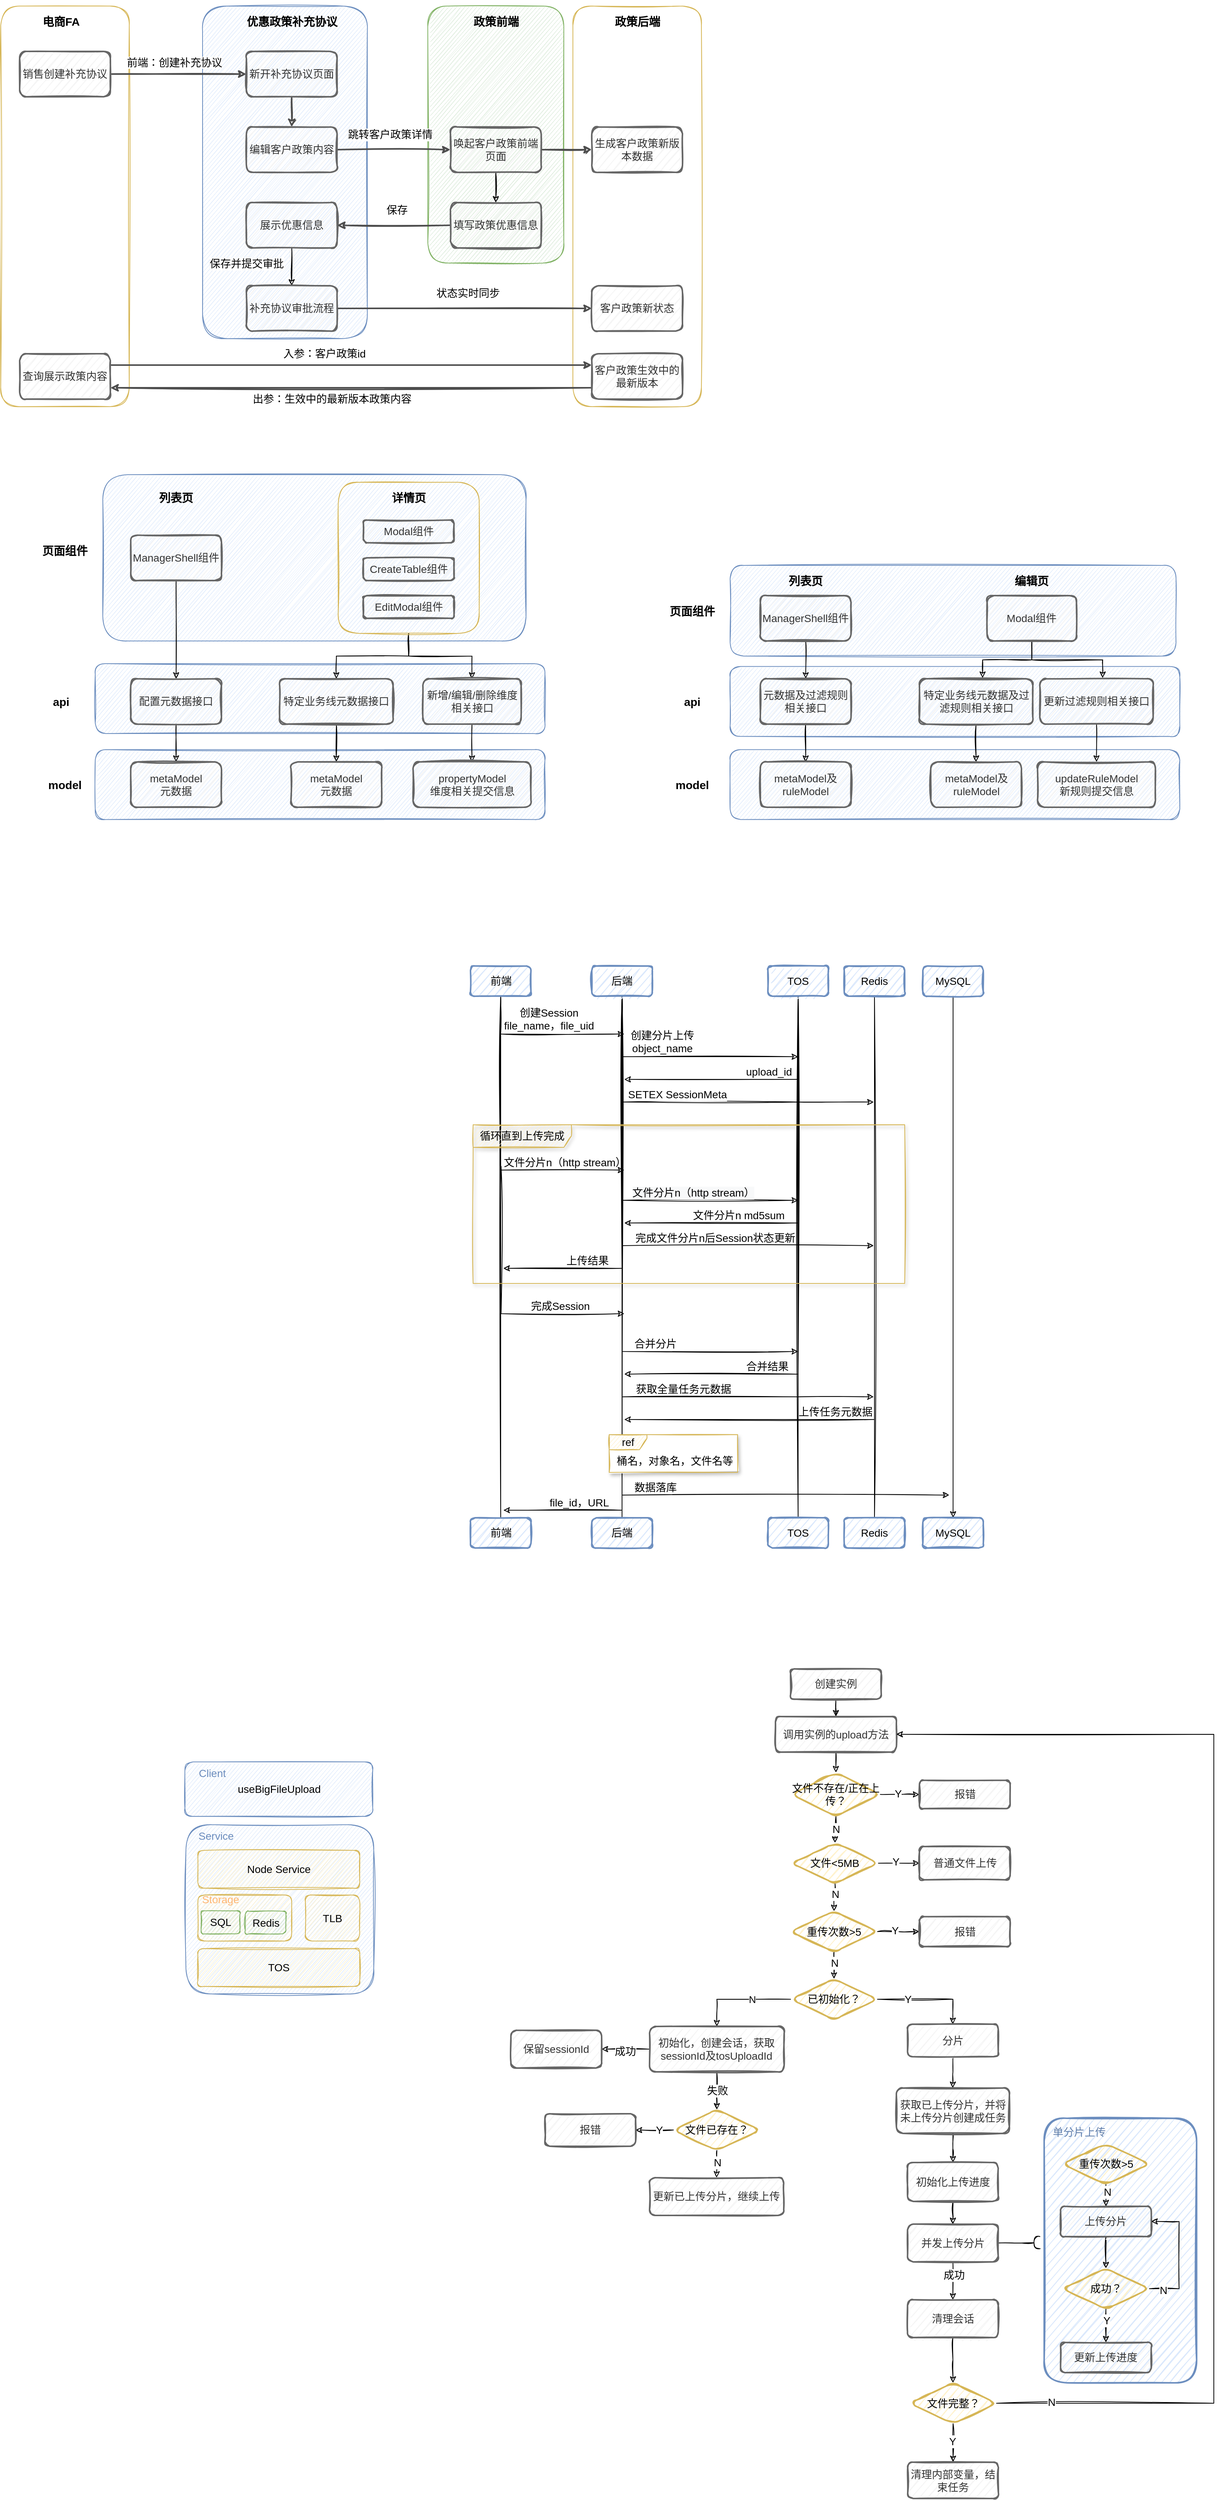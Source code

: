 <mxfile version="15.6.0" type="github">
  <diagram id="0na2FK9ZKaWJK6mzRz3_" name="Page-1">
    <mxGraphModel dx="1738" dy="1114" grid="1" gridSize="10" guides="1" tooltips="1" connect="1" arrows="1" fold="1" page="1" pageScale="1" pageWidth="827" pageHeight="1169" math="0" shadow="0">
      <root>
        <mxCell id="0" />
        <mxCell id="1" parent="0" />
        <mxCell id="zPHa5L7n-QAAad8vwNJH-73" value="" style="whiteSpace=wrap;html=1;rounded=1;shadow=0;strokeColor=#6c8ebf;strokeWidth=2;fillColor=#dae8fc;glass=0;sketch=1;" vertex="1" parent="1">
          <mxGeometry x="1425.52" y="2844.5" width="201.75" height="350" as="geometry" />
        </mxCell>
        <mxCell id="-yKG2ASMrhDLIxsLVO1x-36" value="" style="rounded=1;whiteSpace=wrap;html=1;shadow=0;glass=0;sketch=1;fontSize=14;strokeColor=#6c8ebf;strokeWidth=1;fillColor=#dae8fc;verticalAlign=middle;" parent="1" vertex="1">
          <mxGeometry x="170" y="1033.75" width="595" height="92.5" as="geometry" />
        </mxCell>
        <mxCell id="-yKG2ASMrhDLIxsLVO1x-35" value="" style="rounded=1;whiteSpace=wrap;html=1;shadow=0;glass=0;sketch=1;fontSize=14;strokeColor=#6c8ebf;strokeWidth=1;fillColor=#dae8fc;verticalAlign=middle;" parent="1" vertex="1">
          <mxGeometry x="170" y="920" width="595" height="92.5" as="geometry" />
        </mxCell>
        <mxCell id="-yKG2ASMrhDLIxsLVO1x-29" value="" style="rounded=1;whiteSpace=wrap;html=1;shadow=0;glass=0;sketch=1;fontSize=14;strokeColor=#6c8ebf;strokeWidth=1;fillColor=#dae8fc;verticalAlign=middle;" parent="1" vertex="1">
          <mxGeometry x="180" y="670" width="560" height="220" as="geometry" />
        </mxCell>
        <mxCell id="yc4K2lOR0FiwMJwIo9YE-66" value="" style="rounded=1;whiteSpace=wrap;html=1;shadow=0;glass=0;sketch=1;fontSize=14;strokeColor=#82b366;strokeWidth=1;fillColor=#d5e8d4;verticalAlign=middle;" parent="1" vertex="1">
          <mxGeometry x="610" y="50" width="180" height="340" as="geometry" />
        </mxCell>
        <mxCell id="yc4K2lOR0FiwMJwIo9YE-68" value="" style="rounded=1;whiteSpace=wrap;html=1;shadow=0;glass=0;sketch=1;fontSize=14;strokeColor=#d6b656;strokeWidth=1;fillColor=none;verticalAlign=middle;" parent="1" vertex="1">
          <mxGeometry x="802" y="50" width="170" height="530" as="geometry" />
        </mxCell>
        <mxCell id="yc4K2lOR0FiwMJwIo9YE-63" value="" style="rounded=1;whiteSpace=wrap;html=1;shadow=0;glass=0;sketch=1;fontSize=14;strokeColor=#6c8ebf;strokeWidth=1;fillColor=#dae8fc;verticalAlign=middle;" parent="1" vertex="1">
          <mxGeometry x="312" y="50" width="218" height="440" as="geometry" />
        </mxCell>
        <mxCell id="yc4K2lOR0FiwMJwIo9YE-59" value="" style="rounded=1;whiteSpace=wrap;html=1;shadow=0;glass=0;sketch=1;fontSize=14;strokeColor=#d6b656;strokeWidth=1;fillColor=none;verticalAlign=middle;" parent="1" vertex="1">
          <mxGeometry x="45" y="50" width="170" height="530" as="geometry" />
        </mxCell>
        <mxCell id="yc4K2lOR0FiwMJwIo9YE-32" style="edgeStyle=orthogonalEdgeStyle;rounded=1;sketch=1;orthogonalLoop=1;jettySize=auto;html=1;shadow=0;fontSize=14;strokeWidth=2;strokeColor=#4D4D4D;" parent="1" source="yc4K2lOR0FiwMJwIo9YE-10" target="yc4K2lOR0FiwMJwIo9YE-12" edge="1">
          <mxGeometry relative="1" as="geometry" />
        </mxCell>
        <mxCell id="yc4K2lOR0FiwMJwIo9YE-10" value="&lt;font style=&quot;font-size: 14px&quot;&gt;销售创建补充协议&lt;/font&gt;" style="rounded=1;whiteSpace=wrap;html=1;sketch=1;glass=0;shadow=0;fillColor=#f5f5f5;strokeColor=#666666;fontColor=#333333;strokeWidth=2;" parent="1" vertex="1">
          <mxGeometry x="70" y="110" width="120" height="60" as="geometry" />
        </mxCell>
        <mxCell id="yc4K2lOR0FiwMJwIo9YE-34" value="" style="edgeStyle=orthogonalEdgeStyle;rounded=1;sketch=1;orthogonalLoop=1;jettySize=auto;html=1;shadow=0;fontSize=14;strokeColor=#4D4D4D;strokeWidth=2;" parent="1" source="yc4K2lOR0FiwMJwIo9YE-12" target="yc4K2lOR0FiwMJwIo9YE-13" edge="1">
          <mxGeometry relative="1" as="geometry" />
        </mxCell>
        <mxCell id="yc4K2lOR0FiwMJwIo9YE-12" value="&lt;font style=&quot;font-size: 14px&quot;&gt;新开补充协议页面&lt;/font&gt;" style="rounded=1;whiteSpace=wrap;html=1;sketch=1;glass=0;shadow=0;fillColor=#f5f5f5;strokeColor=#666666;fontColor=#333333;strokeWidth=2;" parent="1" vertex="1">
          <mxGeometry x="370" y="110" width="120" height="60" as="geometry" />
        </mxCell>
        <mxCell id="yc4K2lOR0FiwMJwIo9YE-37" style="edgeStyle=orthogonalEdgeStyle;rounded=1;sketch=1;orthogonalLoop=1;jettySize=auto;html=1;entryX=0;entryY=0.5;entryDx=0;entryDy=0;shadow=0;fontSize=14;strokeWidth=2;strokeColor=#4D4D4D;" parent="1" source="yc4K2lOR0FiwMJwIo9YE-13" target="yc4K2lOR0FiwMJwIo9YE-21" edge="1">
          <mxGeometry relative="1" as="geometry" />
        </mxCell>
        <mxCell id="yc4K2lOR0FiwMJwIo9YE-13" value="&lt;span style=&quot;font-size: 14px&quot;&gt;编辑客户政策内容&lt;/span&gt;" style="rounded=1;whiteSpace=wrap;html=1;sketch=1;glass=0;shadow=0;fillColor=#f5f5f5;strokeColor=#666666;fontColor=#333333;strokeWidth=2;" parent="1" vertex="1">
          <mxGeometry x="370" y="210" width="120" height="60" as="geometry" />
        </mxCell>
        <mxCell id="yc4K2lOR0FiwMJwIo9YE-19" value="" style="edgeStyle=orthogonalEdgeStyle;rounded=0;sketch=1;orthogonalLoop=1;jettySize=auto;html=1;shadow=0;" parent="1" source="yc4K2lOR0FiwMJwIo9YE-14" target="yc4K2lOR0FiwMJwIo9YE-18" edge="1">
          <mxGeometry relative="1" as="geometry" />
        </mxCell>
        <mxCell id="yc4K2lOR0FiwMJwIo9YE-42" value="保存并提交审批" style="edgeLabel;html=1;align=center;verticalAlign=middle;resizable=0;points=[];fontSize=14;horizontal=1;" parent="yc4K2lOR0FiwMJwIo9YE-19" vertex="1" connectable="0">
          <mxGeometry x="-0.1" y="2" relative="1" as="geometry">
            <mxPoint x="-62" y="-2" as="offset" />
          </mxGeometry>
        </mxCell>
        <mxCell id="yc4K2lOR0FiwMJwIo9YE-14" value="&lt;span style=&quot;font-size: 14px&quot;&gt;展示优惠信息&lt;/span&gt;" style="rounded=1;whiteSpace=wrap;html=1;sketch=1;glass=0;shadow=0;fillColor=#f5f5f5;strokeColor=#666666;fontColor=#333333;strokeWidth=2;" parent="1" vertex="1">
          <mxGeometry x="370" y="310" width="120" height="60" as="geometry" />
        </mxCell>
        <mxCell id="yc4K2lOR0FiwMJwIo9YE-48" value="状态实时同步" style="edgeStyle=orthogonalEdgeStyle;rounded=1;sketch=1;orthogonalLoop=1;jettySize=auto;html=1;entryX=0;entryY=0.5;entryDx=0;entryDy=0;shadow=0;fontSize=14;strokeWidth=2;strokeColor=#4D4D4D;" parent="1" source="yc4K2lOR0FiwMJwIo9YE-18" target="yc4K2lOR0FiwMJwIo9YE-46" edge="1">
          <mxGeometry x="0.027" y="20" relative="1" as="geometry">
            <mxPoint as="offset" />
          </mxGeometry>
        </mxCell>
        <mxCell id="yc4K2lOR0FiwMJwIo9YE-18" value="&lt;font style=&quot;font-size: 14px&quot;&gt;补充协议审批流程&lt;/font&gt;" style="rounded=1;whiteSpace=wrap;html=1;sketch=1;glass=0;shadow=0;fillColor=#f5f5f5;strokeColor=#666666;fontColor=#333333;strokeWidth=2;" parent="1" vertex="1">
          <mxGeometry x="370" y="420" width="120" height="60" as="geometry" />
        </mxCell>
        <mxCell id="yc4K2lOR0FiwMJwIo9YE-26" value="" style="edgeStyle=orthogonalEdgeStyle;rounded=1;sketch=1;orthogonalLoop=1;jettySize=auto;html=1;shadow=0;fontSize=14;strokeWidth=2;strokeColor=#4D4D4D;" parent="1" source="yc4K2lOR0FiwMJwIo9YE-21" target="yc4K2lOR0FiwMJwIo9YE-25" edge="1">
          <mxGeometry relative="1" as="geometry" />
        </mxCell>
        <mxCell id="yc4K2lOR0FiwMJwIo9YE-36" value="" style="edgeStyle=orthogonalEdgeStyle;rounded=0;sketch=1;orthogonalLoop=1;jettySize=auto;html=1;shadow=0;fontSize=14;" parent="1" source="yc4K2lOR0FiwMJwIo9YE-21" target="yc4K2lOR0FiwMJwIo9YE-35" edge="1">
          <mxGeometry relative="1" as="geometry" />
        </mxCell>
        <mxCell id="yc4K2lOR0FiwMJwIo9YE-21" value="&lt;font style=&quot;font-size: 14px&quot;&gt;唤起客户政策前端页面&lt;/font&gt;" style="rounded=1;whiteSpace=wrap;html=1;sketch=1;glass=0;shadow=0;fillColor=#f5f5f5;strokeColor=#666666;fontColor=#333333;strokeWidth=2;" parent="1" vertex="1">
          <mxGeometry x="640" y="210" width="120" height="60" as="geometry" />
        </mxCell>
        <mxCell id="yc4K2lOR0FiwMJwIo9YE-25" value="&lt;font style=&quot;font-size: 14px&quot;&gt;生成客户政策新版本数据&lt;/font&gt;" style="rounded=1;whiteSpace=wrap;html=1;sketch=1;glass=0;shadow=0;fillColor=#f5f5f5;strokeColor=#666666;fontColor=#333333;strokeWidth=2;" parent="1" vertex="1">
          <mxGeometry x="827" y="210" width="120" height="60" as="geometry" />
        </mxCell>
        <mxCell id="yc4K2lOR0FiwMJwIo9YE-33" value="&lt;span style=&quot;color: rgb(0 , 0 , 0) ; font-family: &amp;#34;helvetica&amp;#34; ; font-size: 14px ; font-style: normal ; font-weight: 400 ; letter-spacing: normal ; text-align: center ; text-indent: 0px ; text-transform: none ; word-spacing: 0px ; background-color: rgb(255 , 255 , 255) ; display: inline ; float: none&quot;&gt;前端：创建补充协议&lt;/span&gt;" style="text;whiteSpace=wrap;html=1;fontSize=14;" parent="1" vertex="1">
          <mxGeometry x="210" y="110" width="180" height="30" as="geometry" />
        </mxCell>
        <mxCell id="yc4K2lOR0FiwMJwIo9YE-39" style="edgeStyle=orthogonalEdgeStyle;rounded=1;sketch=1;orthogonalLoop=1;jettySize=auto;html=1;entryX=1;entryY=0.5;entryDx=0;entryDy=0;shadow=0;fontSize=14;strokeWidth=2;strokeColor=#4D4D4D;" parent="1" source="yc4K2lOR0FiwMJwIo9YE-35" target="yc4K2lOR0FiwMJwIo9YE-14" edge="1">
          <mxGeometry relative="1" as="geometry" />
        </mxCell>
        <mxCell id="yc4K2lOR0FiwMJwIo9YE-41" value="保存" style="edgeLabel;html=1;align=center;verticalAlign=middle;resizable=0;points=[];fontSize=14;" parent="yc4K2lOR0FiwMJwIo9YE-39" vertex="1" connectable="0">
          <mxGeometry x="-0.129" relative="1" as="geometry">
            <mxPoint x="-6" y="-20" as="offset" />
          </mxGeometry>
        </mxCell>
        <mxCell id="yc4K2lOR0FiwMJwIo9YE-35" value="&lt;font style=&quot;font-size: 14px&quot;&gt;填写政策优惠信息&lt;/font&gt;" style="rounded=1;whiteSpace=wrap;html=1;sketch=1;glass=0;shadow=0;fillColor=#f5f5f5;strokeColor=#666666;fontColor=#333333;strokeWidth=2;" parent="1" vertex="1">
          <mxGeometry x="640" y="310" width="120" height="60" as="geometry" />
        </mxCell>
        <mxCell id="yc4K2lOR0FiwMJwIo9YE-38" value="跳转客户政策详情" style="edgeLabel;html=1;align=center;verticalAlign=middle;resizable=0;points=[];fontSize=14;" parent="1" vertex="1" connectable="0">
          <mxGeometry x="560" y="220" as="geometry" />
        </mxCell>
        <mxCell id="yc4K2lOR0FiwMJwIo9YE-53" style="edgeStyle=orthogonalEdgeStyle;rounded=1;sketch=1;jumpStyle=none;orthogonalLoop=1;jettySize=auto;html=1;exitX=1;exitY=0.25;exitDx=0;exitDy=0;entryX=0;entryY=0.25;entryDx=0;entryDy=0;shadow=0;fontSize=14;strokeColor=#4D4D4D;strokeWidth=2;" parent="1" source="yc4K2lOR0FiwMJwIo9YE-44" target="yc4K2lOR0FiwMJwIo9YE-45" edge="1">
          <mxGeometry relative="1" as="geometry" />
        </mxCell>
        <mxCell id="yc4K2lOR0FiwMJwIo9YE-55" value="入参：客户政策id" style="edgeLabel;html=1;align=center;verticalAlign=middle;resizable=0;points=[];fontSize=14;" parent="yc4K2lOR0FiwMJwIo9YE-53" vertex="1" connectable="0">
          <mxGeometry x="-0.171" y="4" relative="1" as="geometry">
            <mxPoint x="19" y="-11" as="offset" />
          </mxGeometry>
        </mxCell>
        <mxCell id="yc4K2lOR0FiwMJwIo9YE-44" value="&lt;font style=&quot;font-size: 14px&quot;&gt;查询展示政策内容&lt;/font&gt;" style="rounded=1;whiteSpace=wrap;html=1;sketch=1;glass=0;shadow=0;fillColor=#f5f5f5;strokeColor=#666666;fontColor=#333333;strokeWidth=2;" parent="1" vertex="1">
          <mxGeometry x="70" y="510" width="120" height="60" as="geometry" />
        </mxCell>
        <mxCell id="yc4K2lOR0FiwMJwIo9YE-54" style="edgeStyle=orthogonalEdgeStyle;rounded=1;sketch=1;jumpStyle=none;orthogonalLoop=1;jettySize=auto;html=1;exitX=0;exitY=0.75;exitDx=0;exitDy=0;entryX=1;entryY=0.75;entryDx=0;entryDy=0;shadow=0;fontSize=14;strokeColor=#4D4D4D;strokeWidth=2;" parent="1" source="yc4K2lOR0FiwMJwIo9YE-45" target="yc4K2lOR0FiwMJwIo9YE-44" edge="1">
          <mxGeometry relative="1" as="geometry" />
        </mxCell>
        <mxCell id="yc4K2lOR0FiwMJwIo9YE-56" value="出参：生效中的最新版本政策内容" style="edgeLabel;html=1;align=center;verticalAlign=middle;resizable=0;points=[];fontSize=14;" parent="yc4K2lOR0FiwMJwIo9YE-54" vertex="1" connectable="0">
          <mxGeometry x="0.148" y="2" relative="1" as="geometry">
            <mxPoint x="21" y="13" as="offset" />
          </mxGeometry>
        </mxCell>
        <mxCell id="yc4K2lOR0FiwMJwIo9YE-45" value="&lt;span style=&quot;font-size: 14px&quot;&gt;客户政策生效中的最新版本&lt;/span&gt;" style="rounded=1;whiteSpace=wrap;html=1;sketch=1;glass=0;shadow=0;fillColor=#f5f5f5;strokeColor=#666666;fontColor=#333333;strokeWidth=2;" parent="1" vertex="1">
          <mxGeometry x="827" y="510" width="120" height="60" as="geometry" />
        </mxCell>
        <mxCell id="yc4K2lOR0FiwMJwIo9YE-46" value="&lt;font style=&quot;font-size: 14px&quot;&gt;客户政策新状态&lt;/font&gt;" style="rounded=1;whiteSpace=wrap;html=1;sketch=1;glass=0;shadow=0;fillColor=#f5f5f5;strokeColor=#666666;fontColor=#333333;strokeWidth=2;" parent="1" vertex="1">
          <mxGeometry x="827" y="420" width="120" height="60" as="geometry" />
        </mxCell>
        <mxCell id="yc4K2lOR0FiwMJwIo9YE-62" value="&lt;h4&gt;&lt;font style=&quot;font-size: 15px&quot;&gt;电商FA&lt;/font&gt;&lt;/h4&gt;" style="text;html=1;strokeColor=none;fillColor=none;align=center;verticalAlign=middle;whiteSpace=wrap;rounded=0;shadow=0;glass=0;sketch=1;fontSize=14;" parent="1" vertex="1">
          <mxGeometry x="85" y="60" width="80" height="20" as="geometry" />
        </mxCell>
        <mxCell id="yc4K2lOR0FiwMJwIo9YE-64" value="&lt;h4&gt;&lt;font style=&quot;font-size: 15px&quot;&gt;优惠政策补充协议&lt;/font&gt;&lt;/h4&gt;" style="text;html=1;strokeColor=none;fillColor=none;align=center;verticalAlign=middle;whiteSpace=wrap;rounded=0;shadow=0;glass=0;sketch=1;fontSize=14;" parent="1" vertex="1">
          <mxGeometry x="368.5" y="60" width="123" height="20" as="geometry" />
        </mxCell>
        <mxCell id="yc4K2lOR0FiwMJwIo9YE-69" value="&lt;h4&gt;&lt;font style=&quot;font-size: 15px&quot;&gt;政策前端&lt;/font&gt;&lt;/h4&gt;" style="text;html=1;strokeColor=none;fillColor=none;align=center;verticalAlign=middle;whiteSpace=wrap;rounded=0;shadow=0;glass=0;sketch=1;fontSize=14;" parent="1" vertex="1">
          <mxGeometry x="638.5" y="60" width="123" height="20" as="geometry" />
        </mxCell>
        <mxCell id="yc4K2lOR0FiwMJwIo9YE-70" value="&lt;h4&gt;&lt;font style=&quot;font-size: 15px&quot;&gt;政策后端&lt;/font&gt;&lt;/h4&gt;" style="text;html=1;strokeColor=none;fillColor=none;align=center;verticalAlign=middle;whiteSpace=wrap;rounded=0;shadow=0;glass=0;sketch=1;fontSize=14;" parent="1" vertex="1">
          <mxGeometry x="825.5" y="60" width="123" height="20" as="geometry" />
        </mxCell>
        <mxCell id="yc4K2lOR0FiwMJwIo9YE-72" style="edgeStyle=orthogonalEdgeStyle;rounded=1;sketch=1;jumpStyle=none;orthogonalLoop=1;jettySize=auto;html=1;exitX=0.5;exitY=1;exitDx=0;exitDy=0;shadow=0;fontSize=14;strokeColor=#4D4D4D;strokeWidth=2;" parent="1" source="yc4K2lOR0FiwMJwIo9YE-69" target="yc4K2lOR0FiwMJwIo9YE-69" edge="1">
          <mxGeometry relative="1" as="geometry" />
        </mxCell>
        <mxCell id="-yKG2ASMrhDLIxsLVO1x-25" style="edgeStyle=orthogonalEdgeStyle;rounded=0;sketch=1;orthogonalLoop=1;jettySize=auto;html=1;entryX=0.5;entryY=0;entryDx=0;entryDy=0;" parent="1" source="-yKG2ASMrhDLIxsLVO1x-1" target="-yKG2ASMrhDLIxsLVO1x-8" edge="1">
          <mxGeometry relative="1" as="geometry" />
        </mxCell>
        <mxCell id="-yKG2ASMrhDLIxsLVO1x-1" value="&lt;span style=&quot;font-size: 14px&quot;&gt;ManagerShell组件&lt;/span&gt;" style="rounded=1;whiteSpace=wrap;html=1;sketch=1;glass=0;shadow=0;fillColor=#f5f5f5;strokeColor=#666666;fontColor=#333333;strokeWidth=2;" parent="1" vertex="1">
          <mxGeometry x="217" y="750" width="120" height="60" as="geometry" />
        </mxCell>
        <mxCell id="-yKG2ASMrhDLIxsLVO1x-21" style="edgeStyle=orthogonalEdgeStyle;rounded=0;orthogonalLoop=1;jettySize=auto;html=1;entryX=0.5;entryY=0;entryDx=0;entryDy=0;sketch=1;" parent="1" source="-yKG2ASMrhDLIxsLVO1x-2" target="-yKG2ASMrhDLIxsLVO1x-9" edge="1">
          <mxGeometry relative="1" as="geometry" />
        </mxCell>
        <mxCell id="-yKG2ASMrhDLIxsLVO1x-22" style="edgeStyle=orthogonalEdgeStyle;rounded=0;sketch=1;orthogonalLoop=1;jettySize=auto;html=1;entryX=0.5;entryY=0;entryDx=0;entryDy=0;" parent="1" source="-yKG2ASMrhDLIxsLVO1x-2" target="-yKG2ASMrhDLIxsLVO1x-12" edge="1">
          <mxGeometry relative="1" as="geometry" />
        </mxCell>
        <mxCell id="-yKG2ASMrhDLIxsLVO1x-2" value="" style="rounded=1;whiteSpace=wrap;html=1;shadow=0;glass=0;sketch=1;fontSize=14;strokeColor=#d6b656;strokeWidth=1;fillColor=none;verticalAlign=middle;" parent="1" vertex="1">
          <mxGeometry x="491.5" y="680" width="186.5" height="200" as="geometry" />
        </mxCell>
        <mxCell id="-yKG2ASMrhDLIxsLVO1x-3" value="&lt;h4&gt;&lt;font style=&quot;font-size: 15px&quot;&gt;列表页&lt;/font&gt;&lt;/h4&gt;" style="text;html=1;strokeColor=none;fillColor=none;align=center;verticalAlign=middle;whiteSpace=wrap;rounded=0;shadow=0;glass=0;sketch=1;fontSize=14;" parent="1" vertex="1">
          <mxGeometry x="237" y="690" width="80" height="20" as="geometry" />
        </mxCell>
        <mxCell id="-yKG2ASMrhDLIxsLVO1x-4" value="&lt;span style=&quot;font-size: 14px&quot;&gt;Modal组件&lt;/span&gt;" style="rounded=1;whiteSpace=wrap;html=1;sketch=1;glass=0;shadow=0;fillColor=#f5f5f5;strokeColor=#666666;fontColor=#333333;strokeWidth=2;" parent="1" vertex="1">
          <mxGeometry x="524.75" y="730" width="120" height="30" as="geometry" />
        </mxCell>
        <mxCell id="-yKG2ASMrhDLIxsLVO1x-5" value="&lt;h4&gt;&lt;font style=&quot;font-size: 15px&quot;&gt;详情页&lt;/font&gt;&lt;/h4&gt;" style="text;html=1;strokeColor=none;fillColor=none;align=center;verticalAlign=middle;whiteSpace=wrap;rounded=0;shadow=0;glass=0;sketch=1;fontSize=14;" parent="1" vertex="1">
          <mxGeometry x="544.75" y="690" width="80" height="20" as="geometry" />
        </mxCell>
        <mxCell id="-yKG2ASMrhDLIxsLVO1x-6" value="&lt;span style=&quot;font-size: 14px&quot;&gt;CreateTable组件&lt;/span&gt;" style="rounded=1;whiteSpace=wrap;html=1;sketch=1;glass=0;shadow=0;fillColor=#f5f5f5;strokeColor=#666666;fontColor=#333333;strokeWidth=2;" parent="1" vertex="1">
          <mxGeometry x="524.75" y="780" width="120" height="30" as="geometry" />
        </mxCell>
        <mxCell id="-yKG2ASMrhDLIxsLVO1x-7" value="&lt;span style=&quot;font-size: 14px&quot;&gt;EditModal组件&lt;/span&gt;" style="rounded=1;whiteSpace=wrap;html=1;sketch=1;glass=0;shadow=0;fillColor=#f5f5f5;strokeColor=#666666;fontColor=#333333;strokeWidth=2;" parent="1" vertex="1">
          <mxGeometry x="524.75" y="830" width="120" height="30" as="geometry" />
        </mxCell>
        <mxCell id="-yKG2ASMrhDLIxsLVO1x-28" style="edgeStyle=orthogonalEdgeStyle;rounded=0;sketch=1;orthogonalLoop=1;jettySize=auto;html=1;entryX=0.5;entryY=0;entryDx=0;entryDy=0;" parent="1" source="-yKG2ASMrhDLIxsLVO1x-8" target="-yKG2ASMrhDLIxsLVO1x-14" edge="1">
          <mxGeometry relative="1" as="geometry" />
        </mxCell>
        <mxCell id="-yKG2ASMrhDLIxsLVO1x-8" value="&lt;span style=&quot;font-size: 14px&quot;&gt;配置元数据接口&lt;/span&gt;" style="rounded=1;whiteSpace=wrap;html=1;sketch=1;glass=0;shadow=0;fillColor=#f5f5f5;strokeColor=#666666;fontColor=#333333;strokeWidth=2;" parent="1" vertex="1">
          <mxGeometry x="217" y="940" width="120" height="60" as="geometry" />
        </mxCell>
        <mxCell id="-yKG2ASMrhDLIxsLVO1x-23" style="edgeStyle=orthogonalEdgeStyle;rounded=0;sketch=1;orthogonalLoop=1;jettySize=auto;html=1;entryX=0.5;entryY=0;entryDx=0;entryDy=0;" parent="1" source="-yKG2ASMrhDLIxsLVO1x-9" target="-yKG2ASMrhDLIxsLVO1x-16" edge="1">
          <mxGeometry relative="1" as="geometry" />
        </mxCell>
        <mxCell id="-yKG2ASMrhDLIxsLVO1x-9" value="&lt;span style=&quot;font-size: 14px&quot;&gt;特定业务线元数据接口&lt;/span&gt;" style="rounded=1;whiteSpace=wrap;html=1;sketch=1;glass=0;shadow=0;fillColor=#f5f5f5;strokeColor=#666666;fontColor=#333333;strokeWidth=2;" parent="1" vertex="1">
          <mxGeometry x="414" y="940" width="150" height="60" as="geometry" />
        </mxCell>
        <mxCell id="-yKG2ASMrhDLIxsLVO1x-24" style="edgeStyle=orthogonalEdgeStyle;rounded=0;sketch=1;orthogonalLoop=1;jettySize=auto;html=1;entryX=0.5;entryY=0;entryDx=0;entryDy=0;" parent="1" source="-yKG2ASMrhDLIxsLVO1x-12" target="-yKG2ASMrhDLIxsLVO1x-17" edge="1">
          <mxGeometry relative="1" as="geometry" />
        </mxCell>
        <mxCell id="-yKG2ASMrhDLIxsLVO1x-12" value="&lt;span style=&quot;font-size: 14px&quot;&gt;新增/编辑/删除维度相关接口&lt;/span&gt;" style="rounded=1;whiteSpace=wrap;html=1;sketch=1;glass=0;shadow=0;fillColor=#f5f5f5;strokeColor=#666666;fontColor=#333333;strokeWidth=2;" parent="1" vertex="1">
          <mxGeometry x="603.5" y="940" width="130" height="60" as="geometry" />
        </mxCell>
        <mxCell id="-yKG2ASMrhDLIxsLVO1x-14" value="&lt;span style=&quot;font-size: 14px&quot;&gt;metaModel&lt;br&gt;元数据&lt;br&gt;&lt;/span&gt;" style="rounded=1;whiteSpace=wrap;html=1;sketch=1;glass=0;shadow=0;fillColor=#f5f5f5;strokeColor=#666666;fontColor=#333333;strokeWidth=2;" parent="1" vertex="1">
          <mxGeometry x="217" y="1050" width="120" height="60" as="geometry" />
        </mxCell>
        <mxCell id="-yKG2ASMrhDLIxsLVO1x-16" value="&lt;span style=&quot;font-size: 14px&quot;&gt;metaModel&lt;br&gt;元数据&lt;br&gt;&lt;/span&gt;" style="rounded=1;whiteSpace=wrap;html=1;sketch=1;glass=0;shadow=0;fillColor=#f5f5f5;strokeColor=#666666;fontColor=#333333;strokeWidth=2;" parent="1" vertex="1">
          <mxGeometry x="429" y="1050" width="120" height="60" as="geometry" />
        </mxCell>
        <mxCell id="-yKG2ASMrhDLIxsLVO1x-17" value="&lt;span style=&quot;font-size: 14px&quot;&gt;propertyModel&lt;/span&gt;&lt;span style=&quot;font-size: 14px&quot;&gt;&lt;br&gt;维度相关提交信息&lt;br&gt;&lt;/span&gt;" style="rounded=1;whiteSpace=wrap;html=1;sketch=1;glass=0;shadow=0;fillColor=#f5f5f5;strokeColor=#666666;fontColor=#333333;strokeWidth=2;" parent="1" vertex="1">
          <mxGeometry x="590.5" y="1050" width="156" height="60" as="geometry" />
        </mxCell>
        <mxCell id="-yKG2ASMrhDLIxsLVO1x-32" value="&lt;h4&gt;&lt;font style=&quot;font-size: 15px&quot;&gt;页面组件&lt;/font&gt;&lt;/h4&gt;" style="text;html=1;strokeColor=none;fillColor=none;align=center;verticalAlign=middle;whiteSpace=wrap;rounded=0;shadow=0;glass=0;sketch=1;fontSize=14;" parent="1" vertex="1">
          <mxGeometry x="90" y="760" width="80" height="20" as="geometry" />
        </mxCell>
        <mxCell id="-yKG2ASMrhDLIxsLVO1x-33" value="&lt;h4&gt;&lt;font style=&quot;font-size: 15px&quot;&gt;api&lt;/font&gt;&lt;/h4&gt;" style="text;html=1;strokeColor=none;fillColor=none;align=center;verticalAlign=middle;whiteSpace=wrap;rounded=0;shadow=0;glass=0;sketch=1;fontSize=14;" parent="1" vertex="1">
          <mxGeometry x="85" y="960" width="80" height="20" as="geometry" />
        </mxCell>
        <mxCell id="-yKG2ASMrhDLIxsLVO1x-34" value="&lt;h4&gt;&lt;font style=&quot;font-size: 15px&quot;&gt;model&lt;/font&gt;&lt;/h4&gt;" style="text;html=1;strokeColor=none;fillColor=none;align=center;verticalAlign=middle;whiteSpace=wrap;rounded=0;shadow=0;glass=0;sketch=1;fontSize=14;" parent="1" vertex="1">
          <mxGeometry x="90" y="1070" width="80" height="20" as="geometry" />
        </mxCell>
        <mxCell id="-yKG2ASMrhDLIxsLVO1x-37" value="" style="rounded=1;whiteSpace=wrap;html=1;shadow=0;glass=0;sketch=1;fontSize=14;strokeColor=#6c8ebf;strokeWidth=1;fillColor=#dae8fc;verticalAlign=middle;" parent="1" vertex="1">
          <mxGeometry x="1010" y="1033.75" width="595" height="92.5" as="geometry" />
        </mxCell>
        <mxCell id="-yKG2ASMrhDLIxsLVO1x-38" value="" style="rounded=1;whiteSpace=wrap;html=1;shadow=0;glass=0;sketch=1;fontSize=14;strokeColor=#6c8ebf;strokeWidth=1;fillColor=#dae8fc;verticalAlign=middle;" parent="1" vertex="1">
          <mxGeometry x="1010" y="923.75" width="595" height="92.5" as="geometry" />
        </mxCell>
        <mxCell id="-yKG2ASMrhDLIxsLVO1x-39" value="" style="rounded=1;whiteSpace=wrap;html=1;shadow=0;glass=0;sketch=1;fontSize=14;strokeColor=#6c8ebf;strokeWidth=1;fillColor=#dae8fc;verticalAlign=middle;" parent="1" vertex="1">
          <mxGeometry x="1010" y="790" width="590" height="120" as="geometry" />
        </mxCell>
        <mxCell id="-yKG2ASMrhDLIxsLVO1x-40" style="edgeStyle=orthogonalEdgeStyle;rounded=0;sketch=1;orthogonalLoop=1;jettySize=auto;html=1;entryX=0.5;entryY=0;entryDx=0;entryDy=0;" parent="1" source="-yKG2ASMrhDLIxsLVO1x-41" target="-yKG2ASMrhDLIxsLVO1x-51" edge="1">
          <mxGeometry relative="1" as="geometry" />
        </mxCell>
        <mxCell id="-yKG2ASMrhDLIxsLVO1x-41" value="&lt;span style=&quot;font-size: 14px&quot;&gt;ManagerShell组件&lt;/span&gt;" style="rounded=1;whiteSpace=wrap;html=1;sketch=1;glass=0;shadow=0;fillColor=#f5f5f5;strokeColor=#666666;fontColor=#333333;strokeWidth=2;" parent="1" vertex="1">
          <mxGeometry x="1050" y="830" width="120" height="60" as="geometry" />
        </mxCell>
        <mxCell id="-yKG2ASMrhDLIxsLVO1x-45" value="&lt;h4&gt;&lt;font style=&quot;font-size: 15px&quot;&gt;列表页&lt;/font&gt;&lt;/h4&gt;" style="text;html=1;strokeColor=none;fillColor=none;align=center;verticalAlign=middle;whiteSpace=wrap;rounded=0;shadow=0;glass=0;sketch=1;fontSize=14;" parent="1" vertex="1">
          <mxGeometry x="1070" y="800" width="80" height="20" as="geometry" />
        </mxCell>
        <mxCell id="-yKG2ASMrhDLIxsLVO1x-69" style="edgeStyle=orthogonalEdgeStyle;rounded=0;sketch=1;orthogonalLoop=1;jettySize=auto;html=1;entryX=0.557;entryY=-0.017;entryDx=0;entryDy=0;entryPerimeter=0;" parent="1" source="-yKG2ASMrhDLIxsLVO1x-46" target="-yKG2ASMrhDLIxsLVO1x-53" edge="1">
          <mxGeometry relative="1" as="geometry" />
        </mxCell>
        <mxCell id="-yKG2ASMrhDLIxsLVO1x-70" style="edgeStyle=orthogonalEdgeStyle;rounded=0;sketch=1;orthogonalLoop=1;jettySize=auto;html=1;entryX=0.555;entryY=-0.017;entryDx=0;entryDy=0;entryPerimeter=0;" parent="1" source="-yKG2ASMrhDLIxsLVO1x-46" target="-yKG2ASMrhDLIxsLVO1x-68" edge="1">
          <mxGeometry relative="1" as="geometry" />
        </mxCell>
        <mxCell id="-yKG2ASMrhDLIxsLVO1x-46" value="&lt;span style=&quot;font-size: 14px&quot;&gt;Modal组件&lt;/span&gt;" style="rounded=1;whiteSpace=wrap;html=1;sketch=1;glass=0;shadow=0;fillColor=#f5f5f5;strokeColor=#666666;fontColor=#333333;strokeWidth=2;" parent="1" vertex="1">
          <mxGeometry x="1350.0" y="830" width="118.25" height="60" as="geometry" />
        </mxCell>
        <mxCell id="-yKG2ASMrhDLIxsLVO1x-47" value="&lt;h4&gt;&lt;font style=&quot;font-size: 15px&quot;&gt;编辑页&lt;/font&gt;&lt;/h4&gt;" style="text;html=1;strokeColor=none;fillColor=none;align=center;verticalAlign=middle;whiteSpace=wrap;rounded=0;shadow=0;glass=0;sketch=1;fontSize=14;" parent="1" vertex="1">
          <mxGeometry x="1369.13" y="800" width="80" height="20" as="geometry" />
        </mxCell>
        <mxCell id="-yKG2ASMrhDLIxsLVO1x-50" style="edgeStyle=orthogonalEdgeStyle;rounded=0;sketch=1;orthogonalLoop=1;jettySize=auto;html=1;entryX=0.5;entryY=0;entryDx=0;entryDy=0;" parent="1" source="-yKG2ASMrhDLIxsLVO1x-51" target="-yKG2ASMrhDLIxsLVO1x-56" edge="1">
          <mxGeometry relative="1" as="geometry" />
        </mxCell>
        <mxCell id="-yKG2ASMrhDLIxsLVO1x-51" value="&lt;span style=&quot;font-size: 14px&quot;&gt;元数据及过滤规则相关接口&lt;/span&gt;" style="rounded=1;whiteSpace=wrap;html=1;sketch=1;glass=0;shadow=0;fillColor=#f5f5f5;strokeColor=#666666;fontColor=#333333;strokeWidth=2;" parent="1" vertex="1">
          <mxGeometry x="1050" y="940" width="120" height="60" as="geometry" />
        </mxCell>
        <mxCell id="-yKG2ASMrhDLIxsLVO1x-71" style="edgeStyle=orthogonalEdgeStyle;rounded=0;sketch=1;orthogonalLoop=1;jettySize=auto;html=1;exitX=0.5;exitY=1;exitDx=0;exitDy=0;entryX=0.5;entryY=0;entryDx=0;entryDy=0;" parent="1" source="-yKG2ASMrhDLIxsLVO1x-53" target="-yKG2ASMrhDLIxsLVO1x-66" edge="1">
          <mxGeometry relative="1" as="geometry" />
        </mxCell>
        <mxCell id="-yKG2ASMrhDLIxsLVO1x-53" value="&lt;span style=&quot;font-size: 14px&quot;&gt;特定业务线元数据及过滤规则相关接口&lt;/span&gt;" style="rounded=1;whiteSpace=wrap;html=1;sketch=1;glass=0;shadow=0;fillColor=#f5f5f5;strokeColor=#666666;fontColor=#333333;strokeWidth=2;" parent="1" vertex="1">
          <mxGeometry x="1260.5" y="940" width="150" height="60" as="geometry" />
        </mxCell>
        <mxCell id="-yKG2ASMrhDLIxsLVO1x-56" value="&lt;span style=&quot;font-size: 14px&quot;&gt;metaModel及ruleModel&lt;br&gt;&lt;/span&gt;" style="rounded=1;whiteSpace=wrap;html=1;sketch=1;glass=0;shadow=0;fillColor=#f5f5f5;strokeColor=#666666;fontColor=#333333;strokeWidth=2;" parent="1" vertex="1">
          <mxGeometry x="1050" y="1050" width="120" height="60" as="geometry" />
        </mxCell>
        <mxCell id="-yKG2ASMrhDLIxsLVO1x-58" value="&lt;span style=&quot;font-size: 14px&quot;&gt;updateRuleModel&lt;br&gt;新规则&lt;/span&gt;&lt;span style=&quot;font-size: 14px&quot;&gt;提交信息&lt;br&gt;&lt;/span&gt;" style="rounded=1;whiteSpace=wrap;html=1;sketch=1;glass=0;shadow=0;fillColor=#f5f5f5;strokeColor=#666666;fontColor=#333333;strokeWidth=2;" parent="1" vertex="1">
          <mxGeometry x="1416.75" y="1050" width="156" height="60" as="geometry" />
        </mxCell>
        <mxCell id="-yKG2ASMrhDLIxsLVO1x-59" value="&lt;h4&gt;&lt;font style=&quot;font-size: 15px&quot;&gt;页面组件&lt;/font&gt;&lt;/h4&gt;" style="text;html=1;strokeColor=none;fillColor=none;align=center;verticalAlign=middle;whiteSpace=wrap;rounded=0;shadow=0;glass=0;sketch=1;fontSize=14;" parent="1" vertex="1">
          <mxGeometry x="920" y="840" width="80" height="20" as="geometry" />
        </mxCell>
        <mxCell id="-yKG2ASMrhDLIxsLVO1x-60" value="&lt;h4&gt;&lt;font style=&quot;font-size: 15px&quot;&gt;api&lt;/font&gt;&lt;/h4&gt;" style="text;html=1;strokeColor=none;fillColor=none;align=center;verticalAlign=middle;whiteSpace=wrap;rounded=0;shadow=0;glass=0;sketch=1;fontSize=14;" parent="1" vertex="1">
          <mxGeometry x="920" y="960" width="80" height="20" as="geometry" />
        </mxCell>
        <mxCell id="-yKG2ASMrhDLIxsLVO1x-61" value="&lt;h4&gt;&lt;font style=&quot;font-size: 15px&quot;&gt;model&lt;/font&gt;&lt;/h4&gt;" style="text;html=1;strokeColor=none;fillColor=none;align=center;verticalAlign=middle;whiteSpace=wrap;rounded=0;shadow=0;glass=0;sketch=1;fontSize=14;" parent="1" vertex="1">
          <mxGeometry x="920" y="1070" width="80" height="20" as="geometry" />
        </mxCell>
        <mxCell id="-yKG2ASMrhDLIxsLVO1x-66" value="&lt;span style=&quot;font-size: 14px&quot;&gt;metaModel及ruleModel&lt;br&gt;&lt;/span&gt;" style="rounded=1;whiteSpace=wrap;html=1;sketch=1;glass=0;shadow=0;fillColor=#f5f5f5;strokeColor=#666666;fontColor=#333333;strokeWidth=2;" parent="1" vertex="1">
          <mxGeometry x="1275.5" y="1050" width="120" height="60" as="geometry" />
        </mxCell>
        <mxCell id="-yKG2ASMrhDLIxsLVO1x-72" style="edgeStyle=orthogonalEdgeStyle;rounded=0;sketch=1;orthogonalLoop=1;jettySize=auto;html=1;entryX=0.5;entryY=0;entryDx=0;entryDy=0;" parent="1" source="-yKG2ASMrhDLIxsLVO1x-68" target="-yKG2ASMrhDLIxsLVO1x-58" edge="1">
          <mxGeometry relative="1" as="geometry" />
        </mxCell>
        <mxCell id="-yKG2ASMrhDLIxsLVO1x-68" value="&lt;span style=&quot;font-size: 14px&quot;&gt;更新过滤规则相关接口&lt;/span&gt;" style="rounded=1;whiteSpace=wrap;html=1;sketch=1;glass=0;shadow=0;fillColor=#f5f5f5;strokeColor=#666666;fontColor=#333333;strokeWidth=2;" parent="1" vertex="1">
          <mxGeometry x="1419.75" y="940" width="150" height="60" as="geometry" />
        </mxCell>
        <mxCell id="zPHa5L7n-QAAad8vwNJH-2" value="" style="edgeStyle=orthogonalEdgeStyle;rounded=0;orthogonalLoop=1;jettySize=auto;html=1;sketch=1;" edge="1" parent="1" source="-yKG2ASMrhDLIxsLVO1x-80" target="zPHa5L7n-QAAad8vwNJH-1">
          <mxGeometry relative="1" as="geometry" />
        </mxCell>
        <mxCell id="-yKG2ASMrhDLIxsLVO1x-80" value="&lt;span style=&quot;font-size: 14px&quot;&gt;创建实例&lt;/span&gt;" style="rounded=1;whiteSpace=wrap;html=1;sketch=1;glass=0;shadow=0;fillColor=#f5f5f5;strokeColor=#666666;fontColor=#333333;strokeWidth=2;" parent="1" vertex="1">
          <mxGeometry x="1089.99" y="2250" width="120" height="40" as="geometry" />
        </mxCell>
        <mxCell id="-yKG2ASMrhDLIxsLVO1x-112" style="edgeStyle=orthogonalEdgeStyle;rounded=0;sketch=1;orthogonalLoop=1;jettySize=auto;html=1;fontSize=14;startArrow=none;startFill=0;endArrow=none;endFill=0;" parent="1" source="-yKG2ASMrhDLIxsLVO1x-99" target="-yKG2ASMrhDLIxsLVO1x-104" edge="1">
          <mxGeometry relative="1" as="geometry" />
        </mxCell>
        <mxCell id="-yKG2ASMrhDLIxsLVO1x-114" style="edgeStyle=orthogonalEdgeStyle;rounded=0;sketch=1;orthogonalLoop=1;jettySize=auto;html=1;fontSize=14;startArrow=none;startFill=0;endArrow=classic;endFill=1;" parent="1" source="-yKG2ASMrhDLIxsLVO1x-99" edge="1">
          <mxGeometry relative="1" as="geometry">
            <mxPoint x="870" y="1410" as="targetPoint" />
            <Array as="points">
              <mxPoint x="707" y="1410" />
            </Array>
          </mxGeometry>
        </mxCell>
        <mxCell id="-yKG2ASMrhDLIxsLVO1x-115" value="创建Session&lt;br&gt;file_name，file_uid" style="edgeLabel;html=1;align=center;verticalAlign=middle;resizable=0;points=[];fontSize=14;labelBackgroundColor=none;" parent="-yKG2ASMrhDLIxsLVO1x-114" vertex="1" connectable="0">
          <mxGeometry x="0.017" y="-1" relative="1" as="geometry">
            <mxPoint x="5" y="-21" as="offset" />
          </mxGeometry>
        </mxCell>
        <mxCell id="-yKG2ASMrhDLIxsLVO1x-127" style="edgeStyle=orthogonalEdgeStyle;rounded=0;sketch=1;orthogonalLoop=1;jettySize=auto;html=1;fontSize=14;startArrow=none;startFill=0;endArrow=classic;endFill=1;" parent="1" source="-yKG2ASMrhDLIxsLVO1x-99" edge="1">
          <mxGeometry relative="1" as="geometry">
            <mxPoint x="870" y="1590" as="targetPoint" />
            <Array as="points">
              <mxPoint x="707" y="1590" />
            </Array>
          </mxGeometry>
        </mxCell>
        <mxCell id="-yKG2ASMrhDLIxsLVO1x-128" value="文件分片n（http stream）" style="edgeLabel;html=1;align=center;verticalAlign=middle;resizable=0;points=[];fontSize=14;labelBackgroundColor=none;" parent="-yKG2ASMrhDLIxsLVO1x-127" vertex="1" connectable="0">
          <mxGeometry x="0.58" y="2" relative="1" as="geometry">
            <mxPoint x="3" y="-8" as="offset" />
          </mxGeometry>
        </mxCell>
        <mxCell id="-yKG2ASMrhDLIxsLVO1x-138" style="edgeStyle=orthogonalEdgeStyle;rounded=0;sketch=1;orthogonalLoop=1;jettySize=auto;html=1;fontSize=14;startArrow=none;startFill=0;endArrow=classic;endFill=1;" parent="1" edge="1">
          <mxGeometry relative="1" as="geometry">
            <mxPoint x="870" y="1780" as="targetPoint" />
            <mxPoint x="707" y="1585" as="sourcePoint" />
            <Array as="points">
              <mxPoint x="707" y="1780" />
              <mxPoint x="870" y="1780" />
            </Array>
          </mxGeometry>
        </mxCell>
        <mxCell id="-yKG2ASMrhDLIxsLVO1x-139" value="完成Session" style="edgeLabel;html=1;align=center;verticalAlign=middle;resizable=0;points=[];fontSize=14;labelBackgroundColor=none;" parent="-yKG2ASMrhDLIxsLVO1x-138" vertex="1" connectable="0">
          <mxGeometry x="0.662" y="2" relative="1" as="geometry">
            <mxPoint x="-25" y="-8" as="offset" />
          </mxGeometry>
        </mxCell>
        <mxCell id="-yKG2ASMrhDLIxsLVO1x-99" value="&lt;font style=&quot;font-size: 14px&quot;&gt;前端&lt;/font&gt;" style="rounded=1;whiteSpace=wrap;html=1;sketch=1;glass=0;shadow=0;fillColor=#dae8fc;strokeColor=#6c8ebf;strokeWidth=2;" parent="1" vertex="1">
          <mxGeometry x="666.5" y="1320" width="80" height="40" as="geometry" />
        </mxCell>
        <mxCell id="-yKG2ASMrhDLIxsLVO1x-113" style="edgeStyle=orthogonalEdgeStyle;rounded=0;sketch=1;orthogonalLoop=1;jettySize=auto;html=1;fontSize=14;endArrow=none;endFill=0;" parent="1" source="-yKG2ASMrhDLIxsLVO1x-100" target="-yKG2ASMrhDLIxsLVO1x-105" edge="1">
          <mxGeometry relative="1" as="geometry" />
        </mxCell>
        <mxCell id="-yKG2ASMrhDLIxsLVO1x-119" style="edgeStyle=orthogonalEdgeStyle;rounded=0;sketch=1;orthogonalLoop=1;jettySize=auto;html=1;fontSize=14;startArrow=none;startFill=0;endArrow=classic;endFill=1;" parent="1" source="-yKG2ASMrhDLIxsLVO1x-100" edge="1">
          <mxGeometry relative="1" as="geometry">
            <mxPoint x="1100" y="1440" as="targetPoint" />
            <Array as="points">
              <mxPoint x="867" y="1440" />
              <mxPoint x="1100" y="1440" />
            </Array>
          </mxGeometry>
        </mxCell>
        <mxCell id="-yKG2ASMrhDLIxsLVO1x-122" value="创建分片上传&lt;br&gt;object_name" style="edgeLabel;html=1;align=center;verticalAlign=middle;resizable=0;points=[];fontSize=14;labelBackgroundColor=none;" parent="-yKG2ASMrhDLIxsLVO1x-119" vertex="1" connectable="0">
          <mxGeometry x="0.252" relative="1" as="geometry">
            <mxPoint x="-63" y="-20" as="offset" />
          </mxGeometry>
        </mxCell>
        <mxCell id="-yKG2ASMrhDLIxsLVO1x-121" style="edgeStyle=orthogonalEdgeStyle;rounded=0;sketch=1;orthogonalLoop=1;jettySize=auto;html=1;fontSize=14;startArrow=none;startFill=0;endArrow=classic;endFill=1;" parent="1" source="-yKG2ASMrhDLIxsLVO1x-100" edge="1">
          <mxGeometry relative="1" as="geometry">
            <mxPoint x="1200" y="1500" as="targetPoint" />
            <Array as="points">
              <mxPoint x="867" y="1500" />
              <mxPoint x="1100" y="1500" />
            </Array>
          </mxGeometry>
        </mxCell>
        <mxCell id="-yKG2ASMrhDLIxsLVO1x-124" value="SETEX SessionMeta" style="edgeLabel;html=1;align=center;verticalAlign=middle;resizable=0;points=[];fontSize=14;" parent="-yKG2ASMrhDLIxsLVO1x-121" vertex="1" connectable="0">
          <mxGeometry x="0.292" y="2" relative="1" as="geometry">
            <mxPoint x="-93" y="-8" as="offset" />
          </mxGeometry>
        </mxCell>
        <mxCell id="-yKG2ASMrhDLIxsLVO1x-129" style="edgeStyle=orthogonalEdgeStyle;rounded=0;sketch=1;orthogonalLoop=1;jettySize=auto;html=1;fontSize=14;startArrow=none;startFill=0;endArrow=classic;endFill=1;" parent="1" source="-yKG2ASMrhDLIxsLVO1x-100" edge="1">
          <mxGeometry relative="1" as="geometry">
            <mxPoint x="1100" y="1630" as="targetPoint" />
            <Array as="points">
              <mxPoint x="867" y="1630" />
              <mxPoint x="1100" y="1630" />
            </Array>
          </mxGeometry>
        </mxCell>
        <mxCell id="-yKG2ASMrhDLIxsLVO1x-132" value="&lt;span style=&quot;background-color: rgb(248 , 249 , 250)&quot;&gt;文件分片n（http stream）&lt;/span&gt;" style="edgeLabel;html=1;align=center;verticalAlign=middle;resizable=0;points=[];fontSize=14;" parent="-yKG2ASMrhDLIxsLVO1x-129" vertex="1" connectable="0">
          <mxGeometry x="0.469" y="3" relative="1" as="geometry">
            <mxPoint x="-6" y="-7" as="offset" />
          </mxGeometry>
        </mxCell>
        <mxCell id="-yKG2ASMrhDLIxsLVO1x-130" style="edgeStyle=orthogonalEdgeStyle;rounded=0;sketch=1;orthogonalLoop=1;jettySize=auto;html=1;fontSize=14;startArrow=none;startFill=0;endArrow=classic;endFill=1;" parent="1" source="-yKG2ASMrhDLIxsLVO1x-100" edge="1">
          <mxGeometry relative="1" as="geometry">
            <mxPoint x="1200" y="1690" as="targetPoint" />
            <Array as="points">
              <mxPoint x="867" y="1690" />
              <mxPoint x="1200" y="1690" />
            </Array>
          </mxGeometry>
        </mxCell>
        <mxCell id="-yKG2ASMrhDLIxsLVO1x-134" value="完成文件分片n后Session状态更新" style="edgeLabel;html=1;align=center;verticalAlign=middle;resizable=0;points=[];fontSize=14;labelBackgroundColor=none;" parent="-yKG2ASMrhDLIxsLVO1x-130" vertex="1" connectable="0">
          <mxGeometry x="0.366" relative="1" as="geometry">
            <mxPoint y="-10" as="offset" />
          </mxGeometry>
        </mxCell>
        <mxCell id="-yKG2ASMrhDLIxsLVO1x-136" style="edgeStyle=orthogonalEdgeStyle;rounded=0;sketch=1;orthogonalLoop=1;jettySize=auto;html=1;fontSize=14;startArrow=none;startFill=0;endArrow=classic;endFill=1;" parent="1" source="-yKG2ASMrhDLIxsLVO1x-100" edge="1">
          <mxGeometry relative="1" as="geometry">
            <mxPoint x="710" y="1720" as="targetPoint" />
            <Array as="points">
              <mxPoint x="867" y="1720" />
              <mxPoint x="710" y="1720" />
            </Array>
          </mxGeometry>
        </mxCell>
        <mxCell id="-yKG2ASMrhDLIxsLVO1x-137" value="上传结果" style="edgeLabel;html=1;align=center;verticalAlign=middle;resizable=0;points=[];fontSize=14;labelBackgroundColor=none;" parent="-yKG2ASMrhDLIxsLVO1x-136" vertex="1" connectable="0">
          <mxGeometry x="0.708" y="1" relative="1" as="geometry">
            <mxPoint x="35" y="-11" as="offset" />
          </mxGeometry>
        </mxCell>
        <mxCell id="-yKG2ASMrhDLIxsLVO1x-140" style="edgeStyle=orthogonalEdgeStyle;rounded=0;sketch=1;orthogonalLoop=1;jettySize=auto;html=1;fontSize=14;startArrow=none;startFill=0;endArrow=classic;endFill=1;" parent="1" source="-yKG2ASMrhDLIxsLVO1x-100" edge="1">
          <mxGeometry relative="1" as="geometry">
            <mxPoint x="1100.0" y="1830" as="targetPoint" />
            <Array as="points">
              <mxPoint x="867" y="1830" />
            </Array>
          </mxGeometry>
        </mxCell>
        <mxCell id="-yKG2ASMrhDLIxsLVO1x-142" value="合并分片" style="edgeLabel;html=1;align=center;verticalAlign=middle;resizable=0;points=[];fontSize=14;labelBackgroundColor=none;" parent="-yKG2ASMrhDLIxsLVO1x-140" vertex="1" connectable="0">
          <mxGeometry x="0.7" relative="1" as="geometry">
            <mxPoint x="-84" y="-10" as="offset" />
          </mxGeometry>
        </mxCell>
        <mxCell id="-yKG2ASMrhDLIxsLVO1x-160" style="edgeStyle=orthogonalEdgeStyle;rounded=0;sketch=1;orthogonalLoop=1;jettySize=auto;html=1;fontSize=14;startArrow=none;startFill=0;endArrow=classic;endFill=1;" parent="1" source="-yKG2ASMrhDLIxsLVO1x-100" edge="1">
          <mxGeometry relative="1" as="geometry">
            <mxPoint x="1200" y="1890" as="targetPoint" />
            <Array as="points">
              <mxPoint x="867" y="1890" />
              <mxPoint x="1100" y="1890" />
            </Array>
          </mxGeometry>
        </mxCell>
        <mxCell id="-yKG2ASMrhDLIxsLVO1x-161" value="获取全量任务元数据" style="edgeLabel;html=1;align=center;verticalAlign=middle;resizable=0;points=[];fontSize=14;labelBackgroundColor=none;" parent="-yKG2ASMrhDLIxsLVO1x-160" vertex="1" connectable="0">
          <mxGeometry x="0.633" y="2" relative="1" as="geometry">
            <mxPoint x="-94" y="-8" as="offset" />
          </mxGeometry>
        </mxCell>
        <mxCell id="-yKG2ASMrhDLIxsLVO1x-163" style="edgeStyle=orthogonalEdgeStyle;rounded=0;sketch=1;orthogonalLoop=1;jettySize=auto;html=1;fontSize=14;startArrow=none;startFill=0;endArrow=classic;endFill=1;" parent="1" source="-yKG2ASMrhDLIxsLVO1x-100" edge="1">
          <mxGeometry relative="1" as="geometry">
            <mxPoint x="1300" y="2020" as="targetPoint" />
            <Array as="points">
              <mxPoint x="867" y="2020" />
              <mxPoint x="1300" y="2020" />
            </Array>
          </mxGeometry>
        </mxCell>
        <mxCell id="-yKG2ASMrhDLIxsLVO1x-164" value="数据落库" style="edgeLabel;html=1;align=center;verticalAlign=middle;resizable=0;points=[];fontSize=14;labelBackgroundColor=none;" parent="-yKG2ASMrhDLIxsLVO1x-163" vertex="1" connectable="0">
          <mxGeometry x="0.318" relative="1" as="geometry">
            <mxPoint x="-17" y="-10" as="offset" />
          </mxGeometry>
        </mxCell>
        <mxCell id="-yKG2ASMrhDLIxsLVO1x-166" style="edgeStyle=orthogonalEdgeStyle;rounded=0;sketch=1;orthogonalLoop=1;jettySize=auto;html=1;fontSize=14;startArrow=none;startFill=0;endArrow=classic;endFill=1;" parent="1" source="-yKG2ASMrhDLIxsLVO1x-100" edge="1">
          <mxGeometry relative="1" as="geometry">
            <mxPoint x="710" y="2040" as="targetPoint" />
            <Array as="points">
              <mxPoint x="867" y="2040" />
            </Array>
          </mxGeometry>
        </mxCell>
        <mxCell id="-yKG2ASMrhDLIxsLVO1x-167" value="file_id，URL" style="edgeLabel;html=1;align=center;verticalAlign=middle;resizable=0;points=[];fontSize=14;labelBackgroundColor=none;" parent="-yKG2ASMrhDLIxsLVO1x-166" vertex="1" connectable="0">
          <mxGeometry x="0.762" y="-2" relative="1" as="geometry">
            <mxPoint y="-8" as="offset" />
          </mxGeometry>
        </mxCell>
        <mxCell id="-yKG2ASMrhDLIxsLVO1x-100" value="&lt;font style=&quot;font-size: 14px&quot;&gt;后端&lt;/font&gt;" style="rounded=1;whiteSpace=wrap;html=1;sketch=1;glass=0;shadow=0;fillColor=#dae8fc;strokeColor=#6c8ebf;strokeWidth=2;" parent="1" vertex="1">
          <mxGeometry x="827" y="1320" width="80" height="40" as="geometry" />
        </mxCell>
        <mxCell id="-yKG2ASMrhDLIxsLVO1x-118" style="edgeStyle=orthogonalEdgeStyle;rounded=0;sketch=1;orthogonalLoop=1;jettySize=auto;html=1;entryX=0.5;entryY=0;entryDx=0;entryDy=0;fontSize=14;startArrow=none;startFill=0;endArrow=none;endFill=0;" parent="1" source="-yKG2ASMrhDLIxsLVO1x-101" target="-yKG2ASMrhDLIxsLVO1x-106" edge="1">
          <mxGeometry relative="1" as="geometry" />
        </mxCell>
        <mxCell id="-yKG2ASMrhDLIxsLVO1x-120" style="edgeStyle=orthogonalEdgeStyle;rounded=0;sketch=1;orthogonalLoop=1;jettySize=auto;html=1;fontSize=14;startArrow=none;startFill=0;endArrow=classic;endFill=1;" parent="1" source="-yKG2ASMrhDLIxsLVO1x-101" edge="1">
          <mxGeometry relative="1" as="geometry">
            <mxPoint x="870" y="1470" as="targetPoint" />
            <Array as="points">
              <mxPoint x="1100" y="1470" />
            </Array>
          </mxGeometry>
        </mxCell>
        <mxCell id="-yKG2ASMrhDLIxsLVO1x-123" value="upload_id" style="edgeLabel;html=1;align=center;verticalAlign=middle;resizable=0;points=[];fontSize=14;labelBackgroundColor=none;" parent="-yKG2ASMrhDLIxsLVO1x-120" vertex="1" connectable="0">
          <mxGeometry x="0.427" y="-3" relative="1" as="geometry">
            <mxPoint x="93" y="-7" as="offset" />
          </mxGeometry>
        </mxCell>
        <mxCell id="-yKG2ASMrhDLIxsLVO1x-131" style="edgeStyle=orthogonalEdgeStyle;rounded=0;sketch=1;orthogonalLoop=1;jettySize=auto;html=1;fontSize=14;startArrow=none;startFill=0;endArrow=classic;endFill=1;" parent="1" source="-yKG2ASMrhDLIxsLVO1x-101" edge="1">
          <mxGeometry relative="1" as="geometry">
            <mxPoint x="870" y="1660" as="targetPoint" />
            <Array as="points">
              <mxPoint x="1100" y="1660" />
              <mxPoint x="870" y="1660" />
            </Array>
          </mxGeometry>
        </mxCell>
        <mxCell id="-yKG2ASMrhDLIxsLVO1x-133" value="&lt;span style=&quot;&quot;&gt;文件分片n md5sum&lt;/span&gt;" style="edgeLabel;html=1;align=center;verticalAlign=middle;resizable=0;points=[];fontSize=14;labelBackgroundColor=none;" parent="-yKG2ASMrhDLIxsLVO1x-131" vertex="1" connectable="0">
          <mxGeometry x="0.576" relative="1" as="geometry">
            <mxPoint x="38" y="-10" as="offset" />
          </mxGeometry>
        </mxCell>
        <mxCell id="-yKG2ASMrhDLIxsLVO1x-143" style="edgeStyle=orthogonalEdgeStyle;rounded=0;sketch=1;orthogonalLoop=1;jettySize=auto;html=1;fontSize=14;startArrow=none;startFill=0;endArrow=classic;endFill=1;" parent="1" source="-yKG2ASMrhDLIxsLVO1x-101" edge="1">
          <mxGeometry relative="1" as="geometry">
            <mxPoint x="870" y="1860" as="targetPoint" />
            <Array as="points">
              <mxPoint x="1100" y="1860" />
              <mxPoint x="870" y="1860" />
            </Array>
          </mxGeometry>
        </mxCell>
        <mxCell id="-yKG2ASMrhDLIxsLVO1x-144" value="合并结果" style="edgeLabel;html=1;align=center;verticalAlign=middle;resizable=0;points=[];fontSize=14;labelBackgroundColor=none;" parent="-yKG2ASMrhDLIxsLVO1x-143" vertex="1" connectable="0">
          <mxGeometry x="0.839" y="-2" relative="1" as="geometry">
            <mxPoint x="130" y="-8" as="offset" />
          </mxGeometry>
        </mxCell>
        <mxCell id="-yKG2ASMrhDLIxsLVO1x-101" value="&lt;font style=&quot;font-size: 14px&quot;&gt;TOS&lt;/font&gt;" style="rounded=1;whiteSpace=wrap;html=1;sketch=1;glass=0;shadow=0;fillColor=#dae8fc;strokeColor=#6c8ebf;strokeWidth=2;" parent="1" vertex="1">
          <mxGeometry x="1060" y="1320" width="80" height="40" as="geometry" />
        </mxCell>
        <mxCell id="-yKG2ASMrhDLIxsLVO1x-126" style="edgeStyle=orthogonalEdgeStyle;rounded=0;sketch=1;orthogonalLoop=1;jettySize=auto;html=1;fontSize=14;startArrow=none;startFill=0;endArrow=none;endFill=0;" parent="1" source="-yKG2ASMrhDLIxsLVO1x-102" target="-yKG2ASMrhDLIxsLVO1x-107" edge="1">
          <mxGeometry relative="1" as="geometry" />
        </mxCell>
        <mxCell id="-yKG2ASMrhDLIxsLVO1x-146" style="edgeStyle=orthogonalEdgeStyle;rounded=0;sketch=1;orthogonalLoop=1;jettySize=auto;html=1;fontSize=14;startArrow=none;startFill=0;endArrow=classic;endFill=1;" parent="1" source="-yKG2ASMrhDLIxsLVO1x-102" edge="1">
          <mxGeometry relative="1" as="geometry">
            <mxPoint x="870" y="1920" as="targetPoint" />
            <Array as="points">
              <mxPoint x="1201" y="1920" />
              <mxPoint x="870" y="1920" />
            </Array>
          </mxGeometry>
        </mxCell>
        <mxCell id="-yKG2ASMrhDLIxsLVO1x-147" value="上传任务元数据" style="edgeLabel;html=1;align=center;verticalAlign=middle;resizable=0;points=[];fontSize=14;labelBackgroundColor=none;" parent="-yKG2ASMrhDLIxsLVO1x-146" vertex="1" connectable="0">
          <mxGeometry x="0.601" relative="1" as="geometry">
            <mxPoint x="101" y="-10" as="offset" />
          </mxGeometry>
        </mxCell>
        <mxCell id="-yKG2ASMrhDLIxsLVO1x-102" value="&lt;span style=&quot;font-size: 14px&quot;&gt;Redis&lt;/span&gt;" style="rounded=1;whiteSpace=wrap;html=1;sketch=1;glass=0;shadow=0;fillColor=#dae8fc;strokeColor=#6c8ebf;strokeWidth=2;" parent="1" vertex="1">
          <mxGeometry x="1161" y="1320" width="80" height="40" as="geometry" />
        </mxCell>
        <mxCell id="-yKG2ASMrhDLIxsLVO1x-148" style="edgeStyle=orthogonalEdgeStyle;rounded=0;sketch=1;orthogonalLoop=1;jettySize=auto;html=1;fontSize=14;startArrow=none;startFill=0;endArrow=classic;endFill=1;" parent="1" source="-yKG2ASMrhDLIxsLVO1x-103" target="-yKG2ASMrhDLIxsLVO1x-108" edge="1">
          <mxGeometry relative="1" as="geometry" />
        </mxCell>
        <mxCell id="-yKG2ASMrhDLIxsLVO1x-103" value="&lt;span style=&quot;font-size: 14px&quot;&gt;MySQL&lt;/span&gt;" style="rounded=1;whiteSpace=wrap;html=1;sketch=1;glass=0;shadow=0;fillColor=#dae8fc;strokeColor=#6c8ebf;strokeWidth=2;" parent="1" vertex="1">
          <mxGeometry x="1265" y="1320" width="80" height="40" as="geometry" />
        </mxCell>
        <mxCell id="-yKG2ASMrhDLIxsLVO1x-104" value="&lt;font style=&quot;font-size: 14px&quot;&gt;前端&lt;/font&gt;" style="rounded=1;whiteSpace=wrap;html=1;sketch=1;glass=0;shadow=0;fillColor=#dae8fc;strokeColor=#6c8ebf;strokeWidth=2;" parent="1" vertex="1">
          <mxGeometry x="666.5" y="2050" width="80" height="40" as="geometry" />
        </mxCell>
        <mxCell id="-yKG2ASMrhDLIxsLVO1x-105" value="&lt;font style=&quot;font-size: 14px&quot;&gt;后端&lt;/font&gt;" style="rounded=1;whiteSpace=wrap;html=1;sketch=1;glass=0;shadow=0;fillColor=#dae8fc;strokeColor=#6c8ebf;strokeWidth=2;" parent="1" vertex="1">
          <mxGeometry x="827" y="2050" width="80" height="40" as="geometry" />
        </mxCell>
        <mxCell id="-yKG2ASMrhDLIxsLVO1x-106" value="&lt;font style=&quot;font-size: 14px&quot;&gt;TOS&lt;/font&gt;" style="rounded=1;whiteSpace=wrap;html=1;sketch=1;glass=0;shadow=0;fillColor=#dae8fc;strokeColor=#6c8ebf;strokeWidth=2;" parent="1" vertex="1">
          <mxGeometry x="1060" y="2050" width="80" height="40" as="geometry" />
        </mxCell>
        <mxCell id="-yKG2ASMrhDLIxsLVO1x-107" value="&lt;span style=&quot;font-size: 14px&quot;&gt;Redis&lt;/span&gt;" style="rounded=1;whiteSpace=wrap;html=1;sketch=1;glass=0;shadow=0;fillColor=#dae8fc;strokeColor=#6c8ebf;strokeWidth=2;" parent="1" vertex="1">
          <mxGeometry x="1161" y="2050" width="80" height="40" as="geometry" />
        </mxCell>
        <mxCell id="-yKG2ASMrhDLIxsLVO1x-108" value="&lt;span style=&quot;font-size: 14px&quot;&gt;MySQL&lt;/span&gt;" style="rounded=1;whiteSpace=wrap;html=1;sketch=1;glass=0;shadow=0;fillColor=#dae8fc;strokeColor=#6c8ebf;strokeWidth=2;" parent="1" vertex="1">
          <mxGeometry x="1265" y="2050" width="80" height="40" as="geometry" />
        </mxCell>
        <mxCell id="-yKG2ASMrhDLIxsLVO1x-156" value="ref" style="shape=umlFrame;whiteSpace=wrap;html=1;labelBackgroundColor=none;fontSize=14;strokeColor=#d6b656;fillColor=#fff2cc;width=50;height=20;sketch=1;swimlaneFillColor=#ffffff;shadow=1;" parent="1" vertex="1">
          <mxGeometry x="850" y="1940" width="170" height="50" as="geometry" />
        </mxCell>
        <mxCell id="-yKG2ASMrhDLIxsLVO1x-159" value="桶名，对象名，文件名等" style="text;html=1;strokeColor=none;fillColor=none;align=center;verticalAlign=middle;whiteSpace=wrap;rounded=0;shadow=1;labelBackgroundColor=none;sketch=1;fontSize=14;" parent="1" vertex="1">
          <mxGeometry x="856.5" y="1960" width="160" height="30" as="geometry" />
        </mxCell>
        <mxCell id="-yKG2ASMrhDLIxsLVO1x-155" value="循环直到上传完成" style="shape=umlFrame;whiteSpace=wrap;html=1;labelBackgroundColor=none;fontSize=14;strokeColor=#d6b656;fillColor=#fff2cc;width=130;height=30;sketch=1;swimlaneFillColor=none;shadow=1;" parent="1" vertex="1">
          <mxGeometry x="670" y="1530" width="571" height="210" as="geometry" />
        </mxCell>
        <mxCell id="08jNuZboEpKWYGACx86R-1" value="useBigFileUpload" style="rounded=1;whiteSpace=wrap;html=1;shadow=0;glass=0;sketch=1;fontSize=14;strokeColor=#6c8ebf;strokeWidth=1;fillColor=#dae8fc;verticalAlign=middle;" parent="1" vertex="1">
          <mxGeometry x="288.63" y="2373" width="248.5" height="72" as="geometry" />
        </mxCell>
        <mxCell id="08jNuZboEpKWYGACx86R-2" value="&lt;font style=&quot;font-size: 14px&quot; color=&quot;#6b8cbd&quot;&gt;Client&lt;/font&gt;" style="text;html=1;strokeColor=none;fillColor=none;align=center;verticalAlign=middle;whiteSpace=wrap;rounded=0;" parent="1" vertex="1">
          <mxGeometry x="295" y="2373" width="60" height="30" as="geometry" />
        </mxCell>
        <mxCell id="08jNuZboEpKWYGACx86R-3" value="" style="rounded=1;whiteSpace=wrap;html=1;shadow=0;glass=0;sketch=1;fontSize=14;strokeColor=#6c8ebf;strokeWidth=1;fillColor=#dae8fc;verticalAlign=middle;" parent="1" vertex="1">
          <mxGeometry x="290" y="2456" width="248.5" height="224" as="geometry" />
        </mxCell>
        <mxCell id="08jNuZboEpKWYGACx86R-4" value="&lt;font style=&quot;font-size: 14px&quot; color=&quot;#6b8cbd&quot;&gt;Service&lt;/font&gt;" style="text;html=1;strokeColor=none;fillColor=none;align=center;verticalAlign=middle;whiteSpace=wrap;rounded=0;" parent="1" vertex="1">
          <mxGeometry x="300" y="2456" width="60" height="30" as="geometry" />
        </mxCell>
        <mxCell id="08jNuZboEpKWYGACx86R-5" value="Node Service" style="rounded=1;whiteSpace=wrap;html=1;shadow=0;glass=0;sketch=1;fontSize=14;strokeColor=#d6b656;strokeWidth=1;fillColor=#fff2cc;verticalAlign=middle;" parent="1" vertex="1">
          <mxGeometry x="305.75" y="2490" width="214.25" height="50" as="geometry" />
        </mxCell>
        <mxCell id="08jNuZboEpKWYGACx86R-6" value="" style="rounded=1;whiteSpace=wrap;html=1;shadow=0;glass=0;sketch=1;fontSize=14;strokeColor=#d6b656;strokeWidth=1;fillColor=#fff2cc;verticalAlign=middle;" parent="1" vertex="1">
          <mxGeometry x="305.75" y="2549" width="124.25" height="61" as="geometry" />
        </mxCell>
        <mxCell id="08jNuZboEpKWYGACx86R-7" value="&lt;font style=&quot;font-size: 14px&quot; color=&quot;#ffb570&quot;&gt;Storage&lt;/font&gt;" style="text;html=1;strokeColor=none;fillColor=none;align=center;verticalAlign=middle;whiteSpace=wrap;rounded=0;" parent="1" vertex="1">
          <mxGeometry x="305.75" y="2540" width="60" height="30" as="geometry" />
        </mxCell>
        <mxCell id="08jNuZboEpKWYGACx86R-9" value="SQL" style="rounded=1;whiteSpace=wrap;html=1;shadow=0;glass=0;sketch=1;fontSize=14;strokeColor=#82b366;strokeWidth=1;fillColor=#d5e8d4;verticalAlign=middle;" parent="1" vertex="1">
          <mxGeometry x="310" y="2570" width="51.5" height="30.5" as="geometry" />
        </mxCell>
        <mxCell id="08jNuZboEpKWYGACx86R-10" value="Redis" style="rounded=1;whiteSpace=wrap;html=1;shadow=0;glass=0;sketch=1;fontSize=14;strokeColor=#82b366;strokeWidth=1;fillColor=#d5e8d4;verticalAlign=middle;" parent="1" vertex="1">
          <mxGeometry x="368.5" y="2570.5" width="53.75" height="30" as="geometry" />
        </mxCell>
        <mxCell id="08jNuZboEpKWYGACx86R-11" value="TLB" style="rounded=1;whiteSpace=wrap;html=1;shadow=0;glass=0;sketch=1;fontSize=14;strokeColor=#d6b656;strokeWidth=1;fillColor=#fff2cc;verticalAlign=middle;" parent="1" vertex="1">
          <mxGeometry x="448" y="2549" width="72" height="61" as="geometry" />
        </mxCell>
        <mxCell id="08jNuZboEpKWYGACx86R-12" value="TOS" style="rounded=1;whiteSpace=wrap;html=1;shadow=0;glass=0;sketch=1;fontSize=14;strokeColor=#d6b656;strokeWidth=1;fillColor=#fff2cc;verticalAlign=middle;" parent="1" vertex="1">
          <mxGeometry x="305.75" y="2620" width="214.25" height="50" as="geometry" />
        </mxCell>
        <mxCell id="zPHa5L7n-QAAad8vwNJH-4" style="edgeStyle=orthogonalEdgeStyle;rounded=0;orthogonalLoop=1;jettySize=auto;html=1;exitX=0.5;exitY=1;exitDx=0;exitDy=0;sketch=1;" edge="1" parent="1" source="zPHa5L7n-QAAad8vwNJH-1" target="zPHa5L7n-QAAad8vwNJH-3">
          <mxGeometry relative="1" as="geometry" />
        </mxCell>
        <mxCell id="zPHa5L7n-QAAad8vwNJH-1" value="&lt;span style=&quot;font-size: 14px&quot;&gt;调用实例的upload方法&lt;/span&gt;" style="rounded=1;whiteSpace=wrap;html=1;sketch=1;glass=0;shadow=0;fillColor=#f5f5f5;strokeColor=#666666;fontColor=#333333;strokeWidth=2;" vertex="1" parent="1">
          <mxGeometry x="1070" y="2313" width="160.03" height="47" as="geometry" />
        </mxCell>
        <mxCell id="zPHa5L7n-QAAad8vwNJH-6" value="" style="edgeStyle=orthogonalEdgeStyle;rounded=0;sketch=1;orthogonalLoop=1;jettySize=auto;html=1;" edge="1" parent="1" source="zPHa5L7n-QAAad8vwNJH-3" target="zPHa5L7n-QAAad8vwNJH-5">
          <mxGeometry relative="1" as="geometry" />
        </mxCell>
        <mxCell id="zPHa5L7n-QAAad8vwNJH-14" value="N" style="edgeLabel;html=1;align=center;verticalAlign=middle;resizable=0;points=[];fontSize=14;" vertex="1" connectable="0" parent="zPHa5L7n-QAAad8vwNJH-6">
          <mxGeometry x="-0.093" relative="1" as="geometry">
            <mxPoint as="offset" />
          </mxGeometry>
        </mxCell>
        <mxCell id="zPHa5L7n-QAAad8vwNJH-12" value="" style="edgeStyle=orthogonalEdgeStyle;rounded=0;sketch=1;orthogonalLoop=1;jettySize=auto;html=1;" edge="1" parent="1" source="zPHa5L7n-QAAad8vwNJH-3" target="zPHa5L7n-QAAad8vwNJH-11">
          <mxGeometry relative="1" as="geometry" />
        </mxCell>
        <mxCell id="zPHa5L7n-QAAad8vwNJH-13" value="Y" style="edgeLabel;html=1;align=center;verticalAlign=middle;resizable=0;points=[];fontSize=14;" vertex="1" connectable="0" parent="zPHa5L7n-QAAad8vwNJH-12">
          <mxGeometry x="-0.14" y="1" relative="1" as="geometry">
            <mxPoint as="offset" />
          </mxGeometry>
        </mxCell>
        <mxCell id="zPHa5L7n-QAAad8vwNJH-3" value="&lt;font style=&quot;font-size: 14px&quot;&gt;文件不存在/正在上传？&lt;/font&gt;" style="rhombus;whiteSpace=wrap;html=1;rounded=1;shadow=0;strokeColor=#d6b656;strokeWidth=2;fillColor=#fff2cc;glass=0;sketch=1;" vertex="1" parent="1">
          <mxGeometry x="1091.26" y="2387" width="117.51" height="58" as="geometry" />
        </mxCell>
        <mxCell id="zPHa5L7n-QAAad8vwNJH-8" value="" style="edgeStyle=orthogonalEdgeStyle;rounded=0;sketch=1;orthogonalLoop=1;jettySize=auto;html=1;" edge="1" parent="1" source="zPHa5L7n-QAAad8vwNJH-5" target="zPHa5L7n-QAAad8vwNJH-7">
          <mxGeometry relative="1" as="geometry" />
        </mxCell>
        <mxCell id="zPHa5L7n-QAAad8vwNJH-20" value="N" style="edgeLabel;html=1;align=center;verticalAlign=middle;resizable=0;points=[];fontSize=14;" vertex="1" connectable="0" parent="zPHa5L7n-QAAad8vwNJH-8">
          <mxGeometry x="-0.365" y="-2" relative="1" as="geometry">
            <mxPoint x="2" y="2" as="offset" />
          </mxGeometry>
        </mxCell>
        <mxCell id="zPHa5L7n-QAAad8vwNJH-16" value="" style="edgeStyle=orthogonalEdgeStyle;rounded=0;sketch=1;orthogonalLoop=1;jettySize=auto;html=1;fontSize=14;" edge="1" parent="1" source="zPHa5L7n-QAAad8vwNJH-5" target="zPHa5L7n-QAAad8vwNJH-15">
          <mxGeometry relative="1" as="geometry" />
        </mxCell>
        <mxCell id="zPHa5L7n-QAAad8vwNJH-19" value="Y" style="edgeLabel;html=1;align=center;verticalAlign=middle;resizable=0;points=[];fontSize=14;" vertex="1" connectable="0" parent="zPHa5L7n-QAAad8vwNJH-16">
          <mxGeometry x="-0.184" y="2" relative="1" as="geometry">
            <mxPoint as="offset" />
          </mxGeometry>
        </mxCell>
        <mxCell id="zPHa5L7n-QAAad8vwNJH-5" value="&lt;span style=&quot;font-size: 14px&quot;&gt;文件&amp;lt;5MB&lt;/span&gt;" style="rhombus;whiteSpace=wrap;html=1;rounded=1;shadow=0;strokeColor=#d6b656;strokeWidth=2;fillColor=#fff2cc;glass=0;sketch=1;" vertex="1" parent="1">
          <mxGeometry x="1091.26" y="2480" width="114.99" height="54" as="geometry" />
        </mxCell>
        <mxCell id="zPHa5L7n-QAAad8vwNJH-10" value="" style="edgeStyle=orthogonalEdgeStyle;rounded=0;sketch=1;orthogonalLoop=1;jettySize=auto;html=1;" edge="1" parent="1" source="zPHa5L7n-QAAad8vwNJH-7" target="zPHa5L7n-QAAad8vwNJH-9">
          <mxGeometry relative="1" as="geometry" />
        </mxCell>
        <mxCell id="zPHa5L7n-QAAad8vwNJH-22" value="N" style="edgeLabel;html=1;align=center;verticalAlign=middle;resizable=0;points=[];fontSize=14;" vertex="1" connectable="0" parent="zPHa5L7n-QAAad8vwNJH-10">
          <mxGeometry x="-0.353" y="3" relative="1" as="geometry">
            <mxPoint x="-3" as="offset" />
          </mxGeometry>
        </mxCell>
        <mxCell id="zPHa5L7n-QAAad8vwNJH-18" value="" style="edgeStyle=orthogonalEdgeStyle;rounded=0;sketch=1;orthogonalLoop=1;jettySize=auto;html=1;fontSize=14;" edge="1" parent="1" source="zPHa5L7n-QAAad8vwNJH-7" target="zPHa5L7n-QAAad8vwNJH-17">
          <mxGeometry relative="1" as="geometry" />
        </mxCell>
        <mxCell id="zPHa5L7n-QAAad8vwNJH-21" value="Y" style="edgeLabel;html=1;align=center;verticalAlign=middle;resizable=0;points=[];fontSize=14;" vertex="1" connectable="0" parent="zPHa5L7n-QAAad8vwNJH-18">
          <mxGeometry x="-0.182" y="2" relative="1" as="geometry">
            <mxPoint as="offset" />
          </mxGeometry>
        </mxCell>
        <mxCell id="zPHa5L7n-QAAad8vwNJH-7" value="&lt;span style=&quot;font-size: 14px&quot;&gt;重传次数&amp;gt;5&lt;/span&gt;" style="rhombus;whiteSpace=wrap;html=1;rounded=1;shadow=0;strokeColor=#d6b656;strokeWidth=2;fillColor=#fff2cc;glass=0;sketch=1;" vertex="1" parent="1">
          <mxGeometry x="1090.02" y="2570.5" width="114.99" height="54" as="geometry" />
        </mxCell>
        <mxCell id="zPHa5L7n-QAAad8vwNJH-24" value="" style="edgeStyle=orthogonalEdgeStyle;rounded=0;sketch=1;orthogonalLoop=1;jettySize=auto;html=1;fontSize=14;" edge="1" parent="1" source="zPHa5L7n-QAAad8vwNJH-9" target="zPHa5L7n-QAAad8vwNJH-23">
          <mxGeometry relative="1" as="geometry" />
        </mxCell>
        <mxCell id="zPHa5L7n-QAAad8vwNJH-27" value="N" style="edgeLabel;html=1;align=center;verticalAlign=middle;resizable=0;points=[];fontSize=13;" vertex="1" connectable="0" parent="zPHa5L7n-QAAad8vwNJH-24">
          <mxGeometry x="-0.233" relative="1" as="geometry">
            <mxPoint as="offset" />
          </mxGeometry>
        </mxCell>
        <mxCell id="zPHa5L7n-QAAad8vwNJH-42" value="" style="edgeStyle=orthogonalEdgeStyle;rounded=0;sketch=1;orthogonalLoop=1;jettySize=auto;html=1;fontSize=14;" edge="1" parent="1" source="zPHa5L7n-QAAad8vwNJH-9" target="zPHa5L7n-QAAad8vwNJH-41">
          <mxGeometry relative="1" as="geometry" />
        </mxCell>
        <mxCell id="zPHa5L7n-QAAad8vwNJH-68" value="Y" style="edgeLabel;html=1;align=center;verticalAlign=middle;resizable=0;points=[];fontSize=14;" vertex="1" connectable="0" parent="zPHa5L7n-QAAad8vwNJH-42">
          <mxGeometry x="-0.4" relative="1" as="geometry">
            <mxPoint as="offset" />
          </mxGeometry>
        </mxCell>
        <mxCell id="zPHa5L7n-QAAad8vwNJH-9" value="&lt;span style=&quot;font-size: 14px&quot;&gt;已初始化？&lt;/span&gt;" style="rhombus;whiteSpace=wrap;html=1;rounded=1;shadow=0;strokeColor=#d6b656;strokeWidth=2;fillColor=#fff2cc;glass=0;sketch=1;" vertex="1" parent="1">
          <mxGeometry x="1089.99" y="2660" width="114.99" height="54" as="geometry" />
        </mxCell>
        <mxCell id="zPHa5L7n-QAAad8vwNJH-11" value="&lt;font style=&quot;font-size: 14px&quot;&gt;报错&lt;/font&gt;" style="whiteSpace=wrap;html=1;rounded=1;shadow=0;strokeColor=#666666;strokeWidth=2;fillColor=#f5f5f5;glass=0;sketch=1;fontColor=#333333;" vertex="1" parent="1">
          <mxGeometry x="1260.5" y="2397.25" width="120" height="37.5" as="geometry" />
        </mxCell>
        <mxCell id="zPHa5L7n-QAAad8vwNJH-15" value="&lt;font style=&quot;font-size: 14px&quot;&gt;普通文件上传&lt;/font&gt;" style="whiteSpace=wrap;html=1;rounded=1;shadow=0;strokeColor=#666666;strokeWidth=2;fillColor=#f5f5f5;glass=0;sketch=1;fontColor=#333333;" vertex="1" parent="1">
          <mxGeometry x="1260.5" y="2485" width="120" height="44" as="geometry" />
        </mxCell>
        <mxCell id="zPHa5L7n-QAAad8vwNJH-17" value="&lt;font style=&quot;font-size: 14px&quot;&gt;报错&lt;/font&gt;" style="whiteSpace=wrap;html=1;rounded=1;shadow=0;strokeColor=#666666;strokeWidth=2;fillColor=#f5f5f5;glass=0;sketch=1;fontColor=#333333;" vertex="1" parent="1">
          <mxGeometry x="1260.5" y="2577.75" width="120" height="39.5" as="geometry" />
        </mxCell>
        <mxCell id="zPHa5L7n-QAAad8vwNJH-26" value="" style="edgeStyle=orthogonalEdgeStyle;rounded=0;sketch=1;orthogonalLoop=1;jettySize=auto;html=1;fontSize=14;" edge="1" parent="1" source="zPHa5L7n-QAAad8vwNJH-23" target="zPHa5L7n-QAAad8vwNJH-25">
          <mxGeometry relative="1" as="geometry" />
        </mxCell>
        <mxCell id="zPHa5L7n-QAAad8vwNJH-28" value="&lt;font style=&quot;font-size: 14px&quot;&gt;成功&lt;/font&gt;" style="edgeLabel;html=1;align=center;verticalAlign=middle;resizable=0;points=[];fontSize=13;" vertex="1" connectable="0" parent="zPHa5L7n-QAAad8vwNJH-26">
          <mxGeometry x="0.035" y="3" relative="1" as="geometry">
            <mxPoint as="offset" />
          </mxGeometry>
        </mxCell>
        <mxCell id="zPHa5L7n-QAAad8vwNJH-33" value="" style="edgeStyle=orthogonalEdgeStyle;rounded=0;sketch=1;orthogonalLoop=1;jettySize=auto;html=1;fontSize=13;" edge="1" parent="1" source="zPHa5L7n-QAAad8vwNJH-23" target="zPHa5L7n-QAAad8vwNJH-32">
          <mxGeometry relative="1" as="geometry" />
        </mxCell>
        <mxCell id="zPHa5L7n-QAAad8vwNJH-36" value="失败" style="edgeLabel;html=1;align=center;verticalAlign=middle;resizable=0;points=[];fontSize=14;" vertex="1" connectable="0" parent="zPHa5L7n-QAAad8vwNJH-33">
          <mxGeometry x="-0.484" relative="1" as="geometry">
            <mxPoint y="12" as="offset" />
          </mxGeometry>
        </mxCell>
        <mxCell id="zPHa5L7n-QAAad8vwNJH-23" value="&lt;font style=&quot;font-size: 14px&quot;&gt;初始化，创建会话，获取sessionId及tosUploadId&lt;/font&gt;" style="whiteSpace=wrap;html=1;rounded=1;shadow=0;strokeColor=#666666;strokeWidth=2;fillColor=#f5f5f5;glass=0;sketch=1;fontColor=#333333;" vertex="1" parent="1">
          <mxGeometry x="903.41" y="2723" width="178.14" height="60" as="geometry" />
        </mxCell>
        <mxCell id="zPHa5L7n-QAAad8vwNJH-25" value="&lt;font style=&quot;font-size: 14px&quot;&gt;保留sessionId&lt;/font&gt;" style="whiteSpace=wrap;html=1;rounded=1;shadow=0;strokeColor=#666666;strokeWidth=2;fillColor=#f5f5f5;glass=0;sketch=1;fontColor=#333333;" vertex="1" parent="1">
          <mxGeometry x="720" y="2728" width="120" height="50" as="geometry" />
        </mxCell>
        <mxCell id="zPHa5L7n-QAAad8vwNJH-35" value="" style="edgeStyle=orthogonalEdgeStyle;rounded=0;sketch=1;orthogonalLoop=1;jettySize=auto;html=1;fontSize=13;" edge="1" parent="1" source="zPHa5L7n-QAAad8vwNJH-32" target="zPHa5L7n-QAAad8vwNJH-34">
          <mxGeometry relative="1" as="geometry" />
        </mxCell>
        <mxCell id="zPHa5L7n-QAAad8vwNJH-37" value="N" style="edgeLabel;html=1;align=center;verticalAlign=middle;resizable=0;points=[];fontSize=14;" vertex="1" connectable="0" parent="zPHa5L7n-QAAad8vwNJH-35">
          <mxGeometry x="0.08" y="3" relative="1" as="geometry">
            <mxPoint x="-3" y="-4" as="offset" />
          </mxGeometry>
        </mxCell>
        <mxCell id="zPHa5L7n-QAAad8vwNJH-39" value="" style="edgeStyle=orthogonalEdgeStyle;rounded=0;sketch=1;orthogonalLoop=1;jettySize=auto;html=1;fontSize=14;" edge="1" parent="1" source="zPHa5L7n-QAAad8vwNJH-32" target="zPHa5L7n-QAAad8vwNJH-38">
          <mxGeometry relative="1" as="geometry" />
        </mxCell>
        <mxCell id="zPHa5L7n-QAAad8vwNJH-40" value="Y" style="edgeLabel;html=1;align=center;verticalAlign=middle;resizable=0;points=[];fontSize=14;" vertex="1" connectable="0" parent="zPHa5L7n-QAAad8vwNJH-39">
          <mxGeometry x="-0.079" y="5" relative="1" as="geometry">
            <mxPoint x="4" y="-5" as="offset" />
          </mxGeometry>
        </mxCell>
        <mxCell id="zPHa5L7n-QAAad8vwNJH-32" value="&lt;span style=&quot;font-size: 14px&quot;&gt;文件已存在？&lt;/span&gt;" style="rhombus;whiteSpace=wrap;html=1;rounded=1;shadow=0;strokeColor=#d6b656;strokeWidth=2;fillColor=#fff2cc;glass=0;sketch=1;" vertex="1" parent="1">
          <mxGeometry x="935.02" y="2833" width="114.99" height="54" as="geometry" />
        </mxCell>
        <mxCell id="zPHa5L7n-QAAad8vwNJH-34" value="&lt;font style=&quot;font-size: 14px&quot;&gt;更新已上传分片，继续上传&lt;/font&gt;" style="whiteSpace=wrap;html=1;rounded=1;shadow=0;strokeColor=#666666;strokeWidth=2;fillColor=#f5f5f5;glass=0;sketch=1;fontColor=#333333;" vertex="1" parent="1">
          <mxGeometry x="903.41" y="2923" width="177.51" height="50" as="geometry" />
        </mxCell>
        <mxCell id="zPHa5L7n-QAAad8vwNJH-38" value="&lt;font style=&quot;font-size: 14px&quot;&gt;报错&lt;/font&gt;" style="whiteSpace=wrap;html=1;rounded=1;shadow=0;strokeColor=#666666;strokeWidth=2;fillColor=#f5f5f5;glass=0;sketch=1;fontColor=#333333;" vertex="1" parent="1">
          <mxGeometry x="765" y="2838.5" width="120" height="43" as="geometry" />
        </mxCell>
        <mxCell id="zPHa5L7n-QAAad8vwNJH-44" value="" style="edgeStyle=orthogonalEdgeStyle;rounded=0;sketch=1;orthogonalLoop=1;jettySize=auto;html=1;fontSize=14;" edge="1" parent="1" source="zPHa5L7n-QAAad8vwNJH-41" target="zPHa5L7n-QAAad8vwNJH-43">
          <mxGeometry relative="1" as="geometry" />
        </mxCell>
        <mxCell id="zPHa5L7n-QAAad8vwNJH-41" value="&lt;font style=&quot;font-size: 14px&quot;&gt;分片&lt;/font&gt;" style="whiteSpace=wrap;html=1;rounded=1;shadow=0;strokeColor=#666666;strokeWidth=2;fillColor=#f5f5f5;glass=0;sketch=1;fontColor=#333333;" vertex="1" parent="1">
          <mxGeometry x="1244.75" y="2720" width="120" height="43" as="geometry" />
        </mxCell>
        <mxCell id="zPHa5L7n-QAAad8vwNJH-46" value="" style="edgeStyle=orthogonalEdgeStyle;rounded=0;sketch=1;orthogonalLoop=1;jettySize=auto;html=1;fontSize=14;" edge="1" parent="1" source="zPHa5L7n-QAAad8vwNJH-43" target="zPHa5L7n-QAAad8vwNJH-45">
          <mxGeometry relative="1" as="geometry" />
        </mxCell>
        <mxCell id="zPHa5L7n-QAAad8vwNJH-43" value="&lt;font style=&quot;font-size: 14px&quot;&gt;获取已上传分片，并将未上传分片创建成任务&lt;/font&gt;" style="whiteSpace=wrap;html=1;rounded=1;shadow=0;strokeColor=#666666;strokeWidth=2;fillColor=#f5f5f5;glass=0;sketch=1;fontColor=#333333;" vertex="1" parent="1">
          <mxGeometry x="1230" y="2804.5" width="149.5" height="60" as="geometry" />
        </mxCell>
        <mxCell id="zPHa5L7n-QAAad8vwNJH-48" value="" style="edgeStyle=orthogonalEdgeStyle;rounded=0;sketch=1;orthogonalLoop=1;jettySize=auto;html=1;fontSize=14;" edge="1" parent="1" source="zPHa5L7n-QAAad8vwNJH-45" target="zPHa5L7n-QAAad8vwNJH-47">
          <mxGeometry relative="1" as="geometry" />
        </mxCell>
        <mxCell id="zPHa5L7n-QAAad8vwNJH-45" value="&lt;font style=&quot;font-size: 14px&quot;&gt;初始化上传进度&lt;/font&gt;" style="whiteSpace=wrap;html=1;rounded=1;shadow=0;strokeColor=#666666;strokeWidth=2;fillColor=#f5f5f5;glass=0;sketch=1;fontColor=#333333;" vertex="1" parent="1">
          <mxGeometry x="1244.75" y="2903" width="120" height="51.5" as="geometry" />
        </mxCell>
        <mxCell id="zPHa5L7n-QAAad8vwNJH-50" value="" style="edgeStyle=orthogonalEdgeStyle;rounded=0;sketch=1;orthogonalLoop=1;jettySize=auto;html=1;fontSize=14;" edge="1" parent="1" source="zPHa5L7n-QAAad8vwNJH-47" target="zPHa5L7n-QAAad8vwNJH-49">
          <mxGeometry relative="1" as="geometry" />
        </mxCell>
        <mxCell id="zPHa5L7n-QAAad8vwNJH-69" value="成功" style="edgeLabel;html=1;align=center;verticalAlign=middle;resizable=0;points=[];fontSize=14;" vertex="1" connectable="0" parent="zPHa5L7n-QAAad8vwNJH-50">
          <mxGeometry x="-0.329" y="1" relative="1" as="geometry">
            <mxPoint as="offset" />
          </mxGeometry>
        </mxCell>
        <mxCell id="zPHa5L7n-QAAad8vwNJH-76" style="edgeStyle=orthogonalEdgeStyle;rounded=0;sketch=1;orthogonalLoop=1;jettySize=auto;html=1;entryX=-0.027;entryY=0.47;entryDx=0;entryDy=0;entryPerimeter=0;fontSize=14;fontColor=#617FAB;endArrow=halfCircle;endFill=0;" edge="1" parent="1" source="zPHa5L7n-QAAad8vwNJH-47" target="zPHa5L7n-QAAad8vwNJH-73">
          <mxGeometry relative="1" as="geometry" />
        </mxCell>
        <mxCell id="zPHa5L7n-QAAad8vwNJH-47" value="&lt;font style=&quot;font-size: 14px&quot;&gt;并发上传分片&lt;/font&gt;" style="whiteSpace=wrap;html=1;rounded=1;shadow=0;strokeColor=#666666;strokeWidth=2;fillColor=#f5f5f5;glass=0;sketch=1;fontColor=#333333;" vertex="1" parent="1">
          <mxGeometry x="1244.75" y="2984.5" width="120" height="50" as="geometry" />
        </mxCell>
        <mxCell id="zPHa5L7n-QAAad8vwNJH-56" value="" style="edgeStyle=orthogonalEdgeStyle;rounded=0;sketch=1;orthogonalLoop=1;jettySize=auto;html=1;fontSize=14;" edge="1" parent="1" source="zPHa5L7n-QAAad8vwNJH-49" target="zPHa5L7n-QAAad8vwNJH-51">
          <mxGeometry relative="1" as="geometry" />
        </mxCell>
        <mxCell id="zPHa5L7n-QAAad8vwNJH-49" value="&lt;font style=&quot;font-size: 14px&quot;&gt;清理会话&lt;/font&gt;" style="whiteSpace=wrap;html=1;rounded=1;shadow=0;strokeColor=#666666;strokeWidth=2;fillColor=#f5f5f5;glass=0;sketch=1;fontColor=#333333;" vertex="1" parent="1">
          <mxGeometry x="1244.75" y="3084.5" width="120" height="50" as="geometry" />
        </mxCell>
        <mxCell id="zPHa5L7n-QAAad8vwNJH-53" value="" style="edgeStyle=orthogonalEdgeStyle;rounded=0;sketch=1;orthogonalLoop=1;jettySize=auto;html=1;fontSize=14;" edge="1" parent="1" source="zPHa5L7n-QAAad8vwNJH-51" target="zPHa5L7n-QAAad8vwNJH-52">
          <mxGeometry relative="1" as="geometry" />
        </mxCell>
        <mxCell id="zPHa5L7n-QAAad8vwNJH-54" value="Y" style="edgeLabel;html=1;align=center;verticalAlign=middle;resizable=0;points=[];fontSize=14;" vertex="1" connectable="0" parent="zPHa5L7n-QAAad8vwNJH-53">
          <mxGeometry x="-0.074" y="-1" relative="1" as="geometry">
            <mxPoint as="offset" />
          </mxGeometry>
        </mxCell>
        <mxCell id="zPHa5L7n-QAAad8vwNJH-77" style="edgeStyle=orthogonalEdgeStyle;rounded=0;sketch=1;orthogonalLoop=1;jettySize=auto;html=1;fontSize=14;fontColor=#617FAB;endArrow=classic;endFill=1;entryX=1;entryY=0.5;entryDx=0;entryDy=0;" edge="1" parent="1" source="zPHa5L7n-QAAad8vwNJH-51" target="zPHa5L7n-QAAad8vwNJH-1">
          <mxGeometry relative="1" as="geometry">
            <mxPoint x="1640" y="2330" as="targetPoint" />
            <Array as="points">
              <mxPoint x="1650" y="3222" />
              <mxPoint x="1650" y="2337" />
            </Array>
          </mxGeometry>
        </mxCell>
        <mxCell id="zPHa5L7n-QAAad8vwNJH-78" value="&lt;font color=&quot;#000000&quot;&gt;N&lt;/font&gt;" style="edgeLabel;html=1;align=center;verticalAlign=middle;resizable=0;points=[];fontSize=14;fontColor=#617FAB;" vertex="1" connectable="0" parent="zPHa5L7n-QAAad8vwNJH-77">
          <mxGeometry x="-0.909" y="2" relative="1" as="geometry">
            <mxPoint as="offset" />
          </mxGeometry>
        </mxCell>
        <mxCell id="zPHa5L7n-QAAad8vwNJH-51" value="&lt;span style=&quot;font-size: 14px&quot;&gt;文件完整？&lt;/span&gt;" style="rhombus;whiteSpace=wrap;html=1;rounded=1;shadow=0;strokeColor=#d6b656;strokeWidth=2;fillColor=#fff2cc;glass=0;sketch=1;" vertex="1" parent="1">
          <mxGeometry x="1247.51" y="3194.5" width="114.99" height="54" as="geometry" />
        </mxCell>
        <mxCell id="zPHa5L7n-QAAad8vwNJH-52" value="&lt;font style=&quot;font-size: 14px&quot;&gt;清理内部变量，结束任务&lt;/font&gt;" style="whiteSpace=wrap;html=1;rounded=1;shadow=0;strokeColor=#666666;strokeWidth=2;fillColor=#f5f5f5;glass=0;sketch=1;fontColor=#333333;" vertex="1" parent="1">
          <mxGeometry x="1245" y="3299.5" width="120" height="48" as="geometry" />
        </mxCell>
        <mxCell id="zPHa5L7n-QAAad8vwNJH-63" style="edgeStyle=orthogonalEdgeStyle;rounded=0;sketch=1;orthogonalLoop=1;jettySize=auto;html=1;exitX=0.5;exitY=1;exitDx=0;exitDy=0;entryX=0.5;entryY=0;entryDx=0;entryDy=0;fontSize=14;" edge="1" parent="1" source="zPHa5L7n-QAAad8vwNJH-58" target="zPHa5L7n-QAAad8vwNJH-61">
          <mxGeometry relative="1" as="geometry" />
        </mxCell>
        <mxCell id="zPHa5L7n-QAAad8vwNJH-58" value="&lt;font style=&quot;font-size: 14px&quot;&gt;上传分片&lt;/font&gt;" style="whiteSpace=wrap;html=1;rounded=1;shadow=0;strokeColor=#666666;strokeWidth=2;fillColor=#f5f5f5;glass=0;sketch=1;fontColor=#333333;" vertex="1" parent="1">
          <mxGeometry x="1447.27" y="2961" width="120" height="40" as="geometry" />
        </mxCell>
        <mxCell id="zPHa5L7n-QAAad8vwNJH-62" style="edgeStyle=orthogonalEdgeStyle;rounded=0;sketch=1;orthogonalLoop=1;jettySize=auto;html=1;exitX=0.5;exitY=1;exitDx=0;exitDy=0;entryX=0.5;entryY=0;entryDx=0;entryDy=0;fontSize=14;" edge="1" parent="1" source="zPHa5L7n-QAAad8vwNJH-60" target="zPHa5L7n-QAAad8vwNJH-58">
          <mxGeometry relative="1" as="geometry" />
        </mxCell>
        <mxCell id="zPHa5L7n-QAAad8vwNJH-79" value="N" style="edgeLabel;html=1;align=center;verticalAlign=middle;resizable=0;points=[];fontSize=14;fontColor=#000000;" vertex="1" connectable="0" parent="zPHa5L7n-QAAad8vwNJH-62">
          <mxGeometry x="-0.347" y="1" relative="1" as="geometry">
            <mxPoint as="offset" />
          </mxGeometry>
        </mxCell>
        <mxCell id="zPHa5L7n-QAAad8vwNJH-60" value="&lt;span style=&quot;font-size: 14px&quot;&gt;重传次数&amp;gt;5&lt;/span&gt;" style="rhombus;whiteSpace=wrap;html=1;rounded=1;shadow=0;strokeColor=#d6b656;strokeWidth=2;fillColor=#fff2cc;glass=0;sketch=1;" vertex="1" parent="1">
          <mxGeometry x="1449.77" y="2878" width="114.99" height="54" as="geometry" />
        </mxCell>
        <mxCell id="zPHa5L7n-QAAad8vwNJH-65" value="" style="edgeStyle=orthogonalEdgeStyle;rounded=0;sketch=1;orthogonalLoop=1;jettySize=auto;html=1;fontSize=14;" edge="1" parent="1" source="zPHa5L7n-QAAad8vwNJH-61" target="zPHa5L7n-QAAad8vwNJH-64">
          <mxGeometry relative="1" as="geometry" />
        </mxCell>
        <mxCell id="zPHa5L7n-QAAad8vwNJH-71" value="Y" style="edgeLabel;html=1;align=center;verticalAlign=middle;resizable=0;points=[];fontSize=14;" vertex="1" connectable="0" parent="zPHa5L7n-QAAad8vwNJH-65">
          <mxGeometry x="-0.131" y="2" relative="1" as="geometry">
            <mxPoint x="-2" y="-4" as="offset" />
          </mxGeometry>
        </mxCell>
        <mxCell id="zPHa5L7n-QAAad8vwNJH-66" style="edgeStyle=orthogonalEdgeStyle;rounded=0;sketch=1;orthogonalLoop=1;jettySize=auto;html=1;fontSize=14;entryX=1;entryY=0.5;entryDx=0;entryDy=0;" edge="1" parent="1" source="zPHa5L7n-QAAad8vwNJH-61" target="zPHa5L7n-QAAad8vwNJH-58">
          <mxGeometry relative="1" as="geometry">
            <mxPoint x="1594.03" y="2981" as="targetPoint" />
            <Array as="points">
              <mxPoint x="1604.03" y="3070" />
              <mxPoint x="1604.03" y="2981" />
            </Array>
          </mxGeometry>
        </mxCell>
        <mxCell id="zPHa5L7n-QAAad8vwNJH-70" value="N" style="edgeLabel;html=1;align=center;verticalAlign=middle;resizable=0;points=[];fontSize=14;" vertex="1" connectable="0" parent="zPHa5L7n-QAAad8vwNJH-66">
          <mxGeometry x="-0.782" y="-2" relative="1" as="geometry">
            <mxPoint as="offset" />
          </mxGeometry>
        </mxCell>
        <mxCell id="zPHa5L7n-QAAad8vwNJH-61" value="&lt;span style=&quot;font-size: 14px&quot;&gt;成功？&lt;/span&gt;" style="rhombus;whiteSpace=wrap;html=1;rounded=1;shadow=0;strokeColor=#d6b656;strokeWidth=2;fillColor=#fff2cc;glass=0;sketch=1;" vertex="1" parent="1">
          <mxGeometry x="1449.77" y="3043" width="114.99" height="54" as="geometry" />
        </mxCell>
        <mxCell id="zPHa5L7n-QAAad8vwNJH-64" value="&lt;font style=&quot;font-size: 14px&quot;&gt;更新上传进度&lt;/font&gt;" style="whiteSpace=wrap;html=1;rounded=1;shadow=0;strokeColor=#666666;strokeWidth=2;fillColor=#f5f5f5;glass=0;sketch=1;fontColor=#333333;" vertex="1" parent="1">
          <mxGeometry x="1447.27" y="3141" width="120" height="40" as="geometry" />
        </mxCell>
        <mxCell id="zPHa5L7n-QAAad8vwNJH-74" value="&lt;font color=&quot;#617fab&quot;&gt;单分片上传&lt;/font&gt;" style="text;html=1;strokeColor=none;fillColor=none;align=center;verticalAlign=middle;whiteSpace=wrap;rounded=0;fontSize=14;" vertex="1" parent="1">
          <mxGeometry x="1427.27" y="2848" width="90" height="30" as="geometry" />
        </mxCell>
      </root>
    </mxGraphModel>
  </diagram>
</mxfile>
